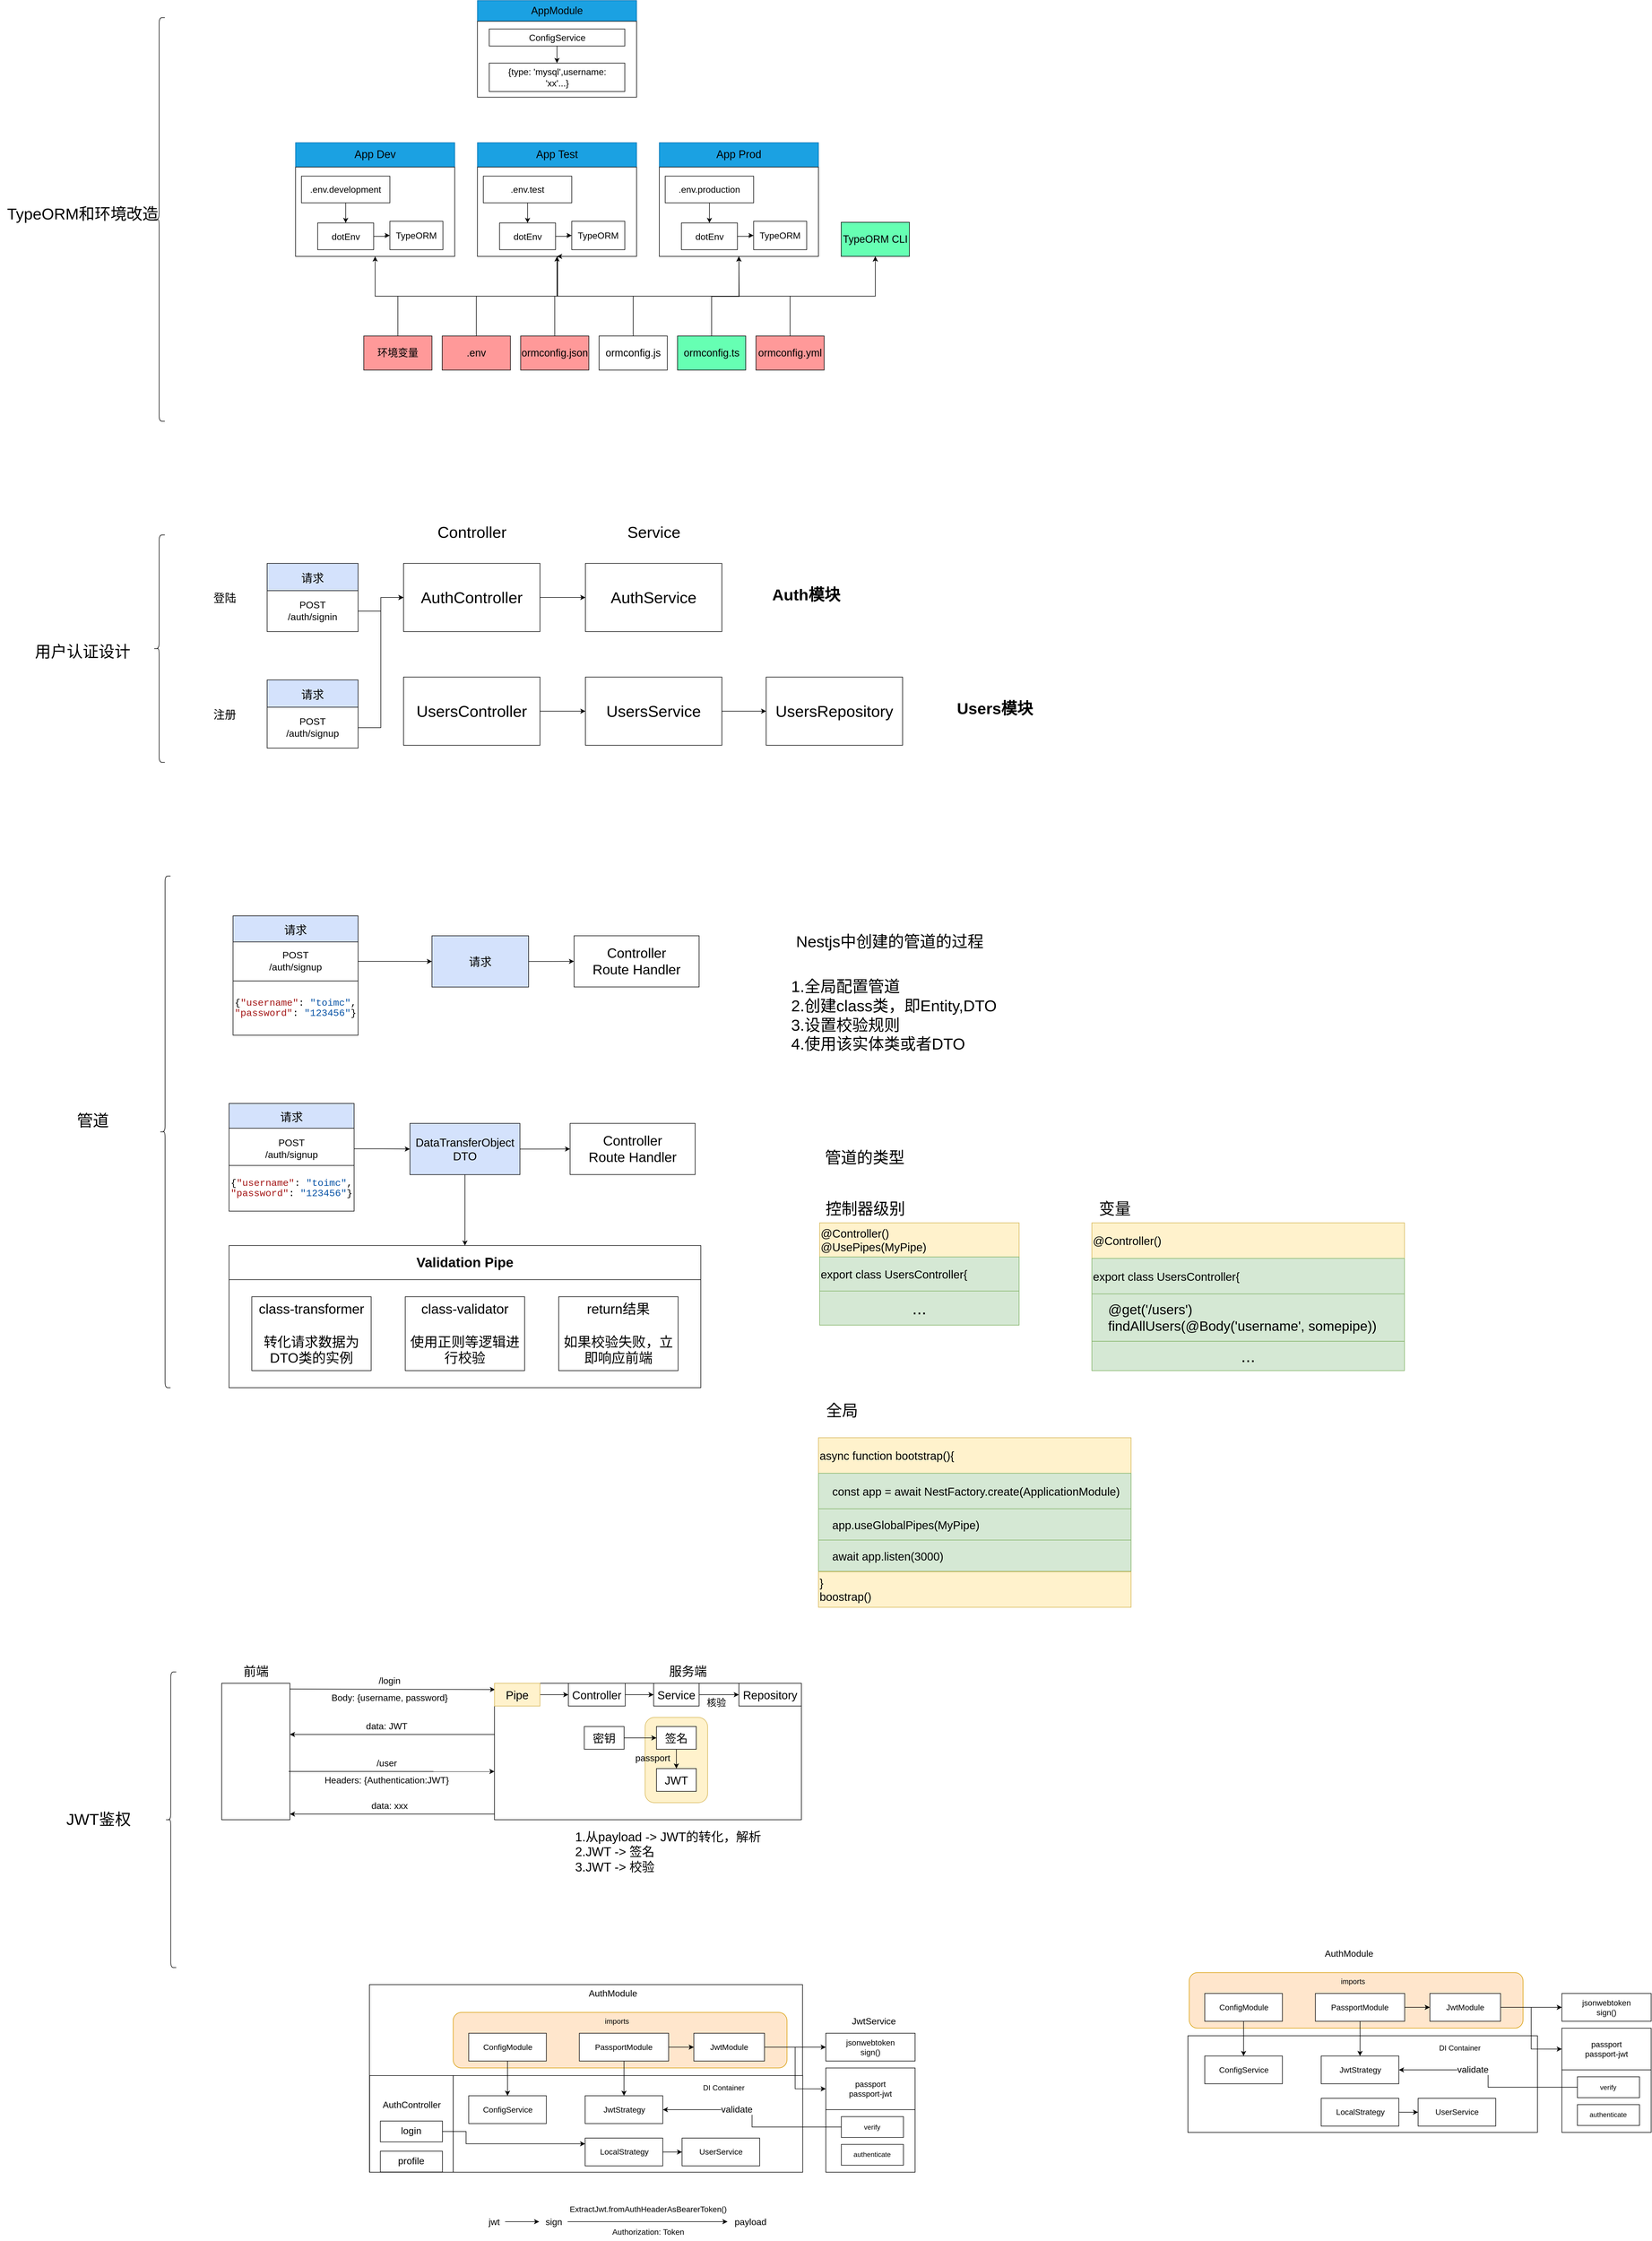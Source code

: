 <mxfile version="24.0.7" type="github">
  <diagram name="第 1 页" id="ZVVCxVtOo5jQRMP403fl">
    <mxGraphModel dx="3532" dy="997" grid="1" gridSize="10" guides="1" tooltips="1" connect="1" arrows="1" fold="1" page="1" pageScale="1" pageWidth="827" pageHeight="1169" math="0" shadow="0">
      <root>
        <mxCell id="0" />
        <mxCell id="1" parent="0" />
        <mxCell id="38hSdcbcG4RKGLtKZq2W-3" value="" style="group" parent="1" vertex="1" connectable="0">
          <mxGeometry x="-760" y="1280" width="160" height="120" as="geometry" />
        </mxCell>
        <mxCell id="38hSdcbcG4RKGLtKZq2W-1" value="&lt;font style=&quot;font-size: 20px;&quot;&gt;请求&lt;/font&gt;" style="rounded=0;whiteSpace=wrap;html=1;fillColor=#d4e2fc;" parent="38hSdcbcG4RKGLtKZq2W-3" vertex="1">
          <mxGeometry width="160" height="50" as="geometry" />
        </mxCell>
        <mxCell id="38hSdcbcG4RKGLtKZq2W-2" value="&lt;font style=&quot;font-size: 17px;&quot;&gt;POST&lt;/font&gt;&lt;div style=&quot;font-size: 17px;&quot;&gt;&lt;font style=&quot;font-size: 17px;&quot;&gt;/auth/signin&lt;/font&gt;&lt;/div&gt;" style="rounded=0;whiteSpace=wrap;html=1;" parent="38hSdcbcG4RKGLtKZq2W-3" vertex="1">
          <mxGeometry y="48" width="160" height="72" as="geometry" />
        </mxCell>
        <mxCell id="38hSdcbcG4RKGLtKZq2W-4" value="&lt;font style=&quot;font-size: 20px;&quot;&gt;登陆&lt;/font&gt;" style="text;html=1;align=center;verticalAlign=middle;resizable=0;points=[];autosize=1;strokeColor=none;fillColor=none;" parent="1" vertex="1">
          <mxGeometry x="-865" y="1320" width="60" height="40" as="geometry" />
        </mxCell>
        <mxCell id="38hSdcbcG4RKGLtKZq2W-5" value="" style="group" parent="1" vertex="1" connectable="0">
          <mxGeometry x="-760" y="1485" width="160" height="120" as="geometry" />
        </mxCell>
        <mxCell id="38hSdcbcG4RKGLtKZq2W-6" value="&lt;font style=&quot;font-size: 20px;&quot;&gt;请求&lt;/font&gt;" style="rounded=0;whiteSpace=wrap;html=1;fillColor=#d4e2fc;" parent="38hSdcbcG4RKGLtKZq2W-5" vertex="1">
          <mxGeometry width="160" height="50" as="geometry" />
        </mxCell>
        <mxCell id="38hSdcbcG4RKGLtKZq2W-7" value="&lt;font style=&quot;font-size: 17px;&quot;&gt;POST&lt;/font&gt;&lt;div style=&quot;font-size: 17px;&quot;&gt;&lt;font style=&quot;font-size: 17px;&quot;&gt;/auth/signup&lt;/font&gt;&lt;/div&gt;" style="rounded=0;whiteSpace=wrap;html=1;" parent="38hSdcbcG4RKGLtKZq2W-5" vertex="1">
          <mxGeometry y="48" width="160" height="72" as="geometry" />
        </mxCell>
        <mxCell id="38hSdcbcG4RKGLtKZq2W-8" value="&lt;span style=&quot;font-size: 20px;&quot;&gt;注册&lt;/span&gt;" style="text;html=1;align=center;verticalAlign=middle;resizable=0;points=[];autosize=1;strokeColor=none;fillColor=none;" parent="1" vertex="1">
          <mxGeometry x="-865" y="1525" width="60" height="40" as="geometry" />
        </mxCell>
        <mxCell id="38hSdcbcG4RKGLtKZq2W-16" value="" style="edgeStyle=orthogonalEdgeStyle;rounded=0;orthogonalLoop=1;jettySize=auto;html=1;" parent="1" source="38hSdcbcG4RKGLtKZq2W-9" target="38hSdcbcG4RKGLtKZq2W-12" edge="1">
          <mxGeometry relative="1" as="geometry" />
        </mxCell>
        <mxCell id="38hSdcbcG4RKGLtKZq2W-9" value="&lt;font style=&quot;font-size: 28px;&quot;&gt;AuthController&lt;/font&gt;" style="rounded=0;whiteSpace=wrap;html=1;" parent="1" vertex="1">
          <mxGeometry x="-520" y="1280" width="240" height="120" as="geometry" />
        </mxCell>
        <mxCell id="38hSdcbcG4RKGLtKZq2W-10" value="&lt;font style=&quot;font-size: 28px;&quot;&gt;Controller&lt;/font&gt;" style="text;html=1;align=center;verticalAlign=middle;resizable=0;points=[];autosize=1;strokeColor=none;fillColor=none;" parent="1" vertex="1">
          <mxGeometry x="-470" y="1200" width="140" height="50" as="geometry" />
        </mxCell>
        <mxCell id="38hSdcbcG4RKGLtKZq2W-18" value="" style="edgeStyle=orthogonalEdgeStyle;rounded=0;orthogonalLoop=1;jettySize=auto;html=1;" parent="1" source="38hSdcbcG4RKGLtKZq2W-11" target="38hSdcbcG4RKGLtKZq2W-17" edge="1">
          <mxGeometry relative="1" as="geometry" />
        </mxCell>
        <mxCell id="38hSdcbcG4RKGLtKZq2W-11" value="&lt;font style=&quot;font-size: 28px;&quot;&gt;UsersController&lt;/font&gt;" style="rounded=0;whiteSpace=wrap;html=1;" parent="1" vertex="1">
          <mxGeometry x="-520" y="1480" width="240" height="120" as="geometry" />
        </mxCell>
        <mxCell id="38hSdcbcG4RKGLtKZq2W-12" value="&lt;font style=&quot;font-size: 28px;&quot;&gt;AuthService&lt;/font&gt;" style="rounded=0;whiteSpace=wrap;html=1;" parent="1" vertex="1">
          <mxGeometry x="-200" y="1280" width="240" height="120" as="geometry" />
        </mxCell>
        <mxCell id="38hSdcbcG4RKGLtKZq2W-13" value="&lt;font style=&quot;font-size: 28px;&quot;&gt;Service&lt;/font&gt;" style="text;html=1;align=center;verticalAlign=middle;resizable=0;points=[];autosize=1;strokeColor=none;fillColor=none;" parent="1" vertex="1">
          <mxGeometry x="-140" y="1200" width="120" height="50" as="geometry" />
        </mxCell>
        <mxCell id="38hSdcbcG4RKGLtKZq2W-14" value="" style="edgeStyle=orthogonalEdgeStyle;rounded=0;orthogonalLoop=1;jettySize=auto;html=1;" parent="1" source="38hSdcbcG4RKGLtKZq2W-2" target="38hSdcbcG4RKGLtKZq2W-9" edge="1">
          <mxGeometry relative="1" as="geometry" />
        </mxCell>
        <mxCell id="38hSdcbcG4RKGLtKZq2W-15" style="edgeStyle=orthogonalEdgeStyle;rounded=0;orthogonalLoop=1;jettySize=auto;html=1;entryX=0;entryY=0.5;entryDx=0;entryDy=0;" parent="1" source="38hSdcbcG4RKGLtKZq2W-7" target="38hSdcbcG4RKGLtKZq2W-9" edge="1">
          <mxGeometry relative="1" as="geometry" />
        </mxCell>
        <mxCell id="38hSdcbcG4RKGLtKZq2W-20" value="" style="edgeStyle=orthogonalEdgeStyle;rounded=0;orthogonalLoop=1;jettySize=auto;html=1;" parent="1" source="38hSdcbcG4RKGLtKZq2W-17" target="38hSdcbcG4RKGLtKZq2W-19" edge="1">
          <mxGeometry relative="1" as="geometry" />
        </mxCell>
        <mxCell id="38hSdcbcG4RKGLtKZq2W-17" value="&lt;font style=&quot;font-size: 28px;&quot;&gt;UsersService&lt;/font&gt;" style="rounded=0;whiteSpace=wrap;html=1;" parent="1" vertex="1">
          <mxGeometry x="-200" y="1480" width="240" height="120" as="geometry" />
        </mxCell>
        <mxCell id="38hSdcbcG4RKGLtKZq2W-19" value="&lt;font style=&quot;font-size: 28px;&quot;&gt;UsersRepository&lt;/font&gt;" style="rounded=0;whiteSpace=wrap;html=1;" parent="1" vertex="1">
          <mxGeometry x="118" y="1480" width="240" height="120" as="geometry" />
        </mxCell>
        <mxCell id="38hSdcbcG4RKGLtKZq2W-21" value="&lt;font style=&quot;font-size: 28px;&quot;&gt;&lt;b&gt;Auth模块&lt;/b&gt;&lt;/font&gt;" style="text;html=1;align=center;verticalAlign=middle;resizable=0;points=[];autosize=1;strokeColor=none;fillColor=none;" parent="1" vertex="1">
          <mxGeometry x="118" y="1310" width="140" height="50" as="geometry" />
        </mxCell>
        <mxCell id="38hSdcbcG4RKGLtKZq2W-22" value="&lt;font style=&quot;font-size: 28px;&quot;&gt;&lt;b&gt;Users模块&lt;/b&gt;&lt;/font&gt;" style="text;html=1;align=center;verticalAlign=middle;resizable=0;points=[];autosize=1;strokeColor=none;fillColor=none;" parent="1" vertex="1">
          <mxGeometry x="440" y="1510" width="160" height="50" as="geometry" />
        </mxCell>
        <mxCell id="38hSdcbcG4RKGLtKZq2W-28" value="" style="group" parent="1" vertex="1" connectable="0">
          <mxGeometry x="-1160" y="1830" width="230" height="900" as="geometry" />
        </mxCell>
        <mxCell id="38hSdcbcG4RKGLtKZq2W-26" value="&lt;span style=&quot;font-size: 28px;&quot;&gt;管道&lt;/span&gt;" style="text;html=1;align=center;verticalAlign=middle;resizable=0;points=[];autosize=1;strokeColor=none;fillColor=none;" parent="38hSdcbcG4RKGLtKZq2W-28" vertex="1">
          <mxGeometry x="52.708" y="405" width="80" height="50" as="geometry" />
        </mxCell>
        <mxCell id="38hSdcbcG4RKGLtKZq2W-27" value="" style="shape=curlyBracket;whiteSpace=wrap;html=1;rounded=1;labelPosition=left;verticalLabelPosition=middle;align=right;verticalAlign=middle;" parent="38hSdcbcG4RKGLtKZq2W-28" vertex="1">
          <mxGeometry x="210.833" width="19.167" height="900" as="geometry" />
        </mxCell>
        <mxCell id="38hSdcbcG4RKGLtKZq2W-29" value="" style="group" parent="1" vertex="1" connectable="0">
          <mxGeometry x="-1180" y="1230" width="240" height="400" as="geometry" />
        </mxCell>
        <mxCell id="38hSdcbcG4RKGLtKZq2W-30" value="&lt;font style=&quot;font-size: 28px;&quot;&gt;用户认证设计&lt;/font&gt;" style="text;html=1;align=center;verticalAlign=middle;resizable=0;points=[];autosize=1;strokeColor=none;fillColor=none;" parent="38hSdcbcG4RKGLtKZq2W-29" vertex="1">
          <mxGeometry y="180" width="190" height="50" as="geometry" />
        </mxCell>
        <mxCell id="38hSdcbcG4RKGLtKZq2W-31" value="" style="shape=curlyBracket;whiteSpace=wrap;html=1;rounded=1;labelPosition=left;verticalLabelPosition=middle;align=right;verticalAlign=middle;" parent="38hSdcbcG4RKGLtKZq2W-29" vertex="1">
          <mxGeometry x="220" width="20" height="400" as="geometry" />
        </mxCell>
        <mxCell id="38hSdcbcG4RKGLtKZq2W-36" value="" style="group" parent="1" vertex="1" connectable="0">
          <mxGeometry x="-820" y="1900" width="220" height="210" as="geometry" />
        </mxCell>
        <mxCell id="38hSdcbcG4RKGLtKZq2W-24" value="&lt;font style=&quot;font-size: 20px;&quot;&gt;请求&lt;/font&gt;" style="rounded=0;whiteSpace=wrap;html=1;fillColor=#d4e2fc;" parent="38hSdcbcG4RKGLtKZq2W-36" vertex="1">
          <mxGeometry width="220" height="47.727" as="geometry" />
        </mxCell>
        <mxCell id="38hSdcbcG4RKGLtKZq2W-25" value="&lt;font style=&quot;font-size: 17px;&quot;&gt;POST&lt;/font&gt;&lt;div style=&quot;font-size: 17px;&quot;&gt;&lt;font style=&quot;font-size: 17px;&quot;&gt;/auth/signup&lt;/font&gt;&lt;/div&gt;" style="rounded=0;whiteSpace=wrap;html=1;" parent="38hSdcbcG4RKGLtKZq2W-36" vertex="1">
          <mxGeometry y="45.818" width="220" height="68.727" as="geometry" />
        </mxCell>
        <mxCell id="38hSdcbcG4RKGLtKZq2W-35" value="&lt;div style=&quot;background-color: rgb(255, 255, 254); font-family: Menlo, Monaco, &amp;quot;Courier New&amp;quot;, monospace; line-height: 18px; white-space: pre; font-size: 17px;&quot;&gt;&lt;div&gt;{&lt;span style=&quot;color: rgb(163, 21, 21);&quot;&gt;&quot;username&quot;&lt;/span&gt;: &lt;span style=&quot;color: rgb(4, 81, 165);&quot;&gt;&quot;toimc&quot;&lt;/span&gt;,&lt;/div&gt;&lt;div&gt;&lt;span style=&quot;color: #a31515;&quot;&gt;&quot;password&quot;&lt;/span&gt;: &lt;span style=&quot;color: #0451a5;&quot;&gt;&quot;123456&quot;&lt;/span&gt;}&lt;/div&gt;&lt;/div&gt;" style="rounded=0;whiteSpace=wrap;html=1;" parent="38hSdcbcG4RKGLtKZq2W-36" vertex="1">
          <mxGeometry y="114.545" width="220" height="95.455" as="geometry" />
        </mxCell>
        <mxCell id="38hSdcbcG4RKGLtKZq2W-43" value="" style="edgeStyle=orthogonalEdgeStyle;rounded=0;orthogonalLoop=1;jettySize=auto;html=1;entryX=0;entryY=0.5;entryDx=0;entryDy=0;" parent="1" source="38hSdcbcG4RKGLtKZq2W-38" target="38hSdcbcG4RKGLtKZq2W-44" edge="1">
          <mxGeometry relative="1" as="geometry">
            <mxPoint x="-200" y="1980.3" as="targetPoint" />
          </mxGeometry>
        </mxCell>
        <mxCell id="38hSdcbcG4RKGLtKZq2W-38" value="&lt;font style=&quot;font-size: 20px;&quot;&gt;请求&lt;/font&gt;" style="rounded=0;whiteSpace=wrap;html=1;fillColor=#d4e2fc;" parent="1" vertex="1">
          <mxGeometry x="-470" y="1935.09" width="170" height="90.18" as="geometry" />
        </mxCell>
        <mxCell id="38hSdcbcG4RKGLtKZq2W-41" style="edgeStyle=orthogonalEdgeStyle;rounded=0;orthogonalLoop=1;jettySize=auto;html=1;" parent="1" source="38hSdcbcG4RKGLtKZq2W-25" target="38hSdcbcG4RKGLtKZq2W-38" edge="1">
          <mxGeometry relative="1" as="geometry" />
        </mxCell>
        <mxCell id="38hSdcbcG4RKGLtKZq2W-44" value="&lt;span style=&quot;font-size: 24px;&quot;&gt;Controller&lt;/span&gt;&lt;div style=&quot;font-size: 24px;&quot;&gt;&lt;span style=&quot;font-size: 24px;&quot;&gt;Route Handler&lt;/span&gt;&lt;/div&gt;" style="rounded=0;whiteSpace=wrap;html=1;fontSize=24;" parent="1" vertex="1">
          <mxGeometry x="-220" y="1935.09" width="220" height="90" as="geometry" />
        </mxCell>
        <mxCell id="38hSdcbcG4RKGLtKZq2W-45" value="" style="group" parent="1" vertex="1" connectable="0">
          <mxGeometry x="-827" y="2230" width="220" height="200" as="geometry" />
        </mxCell>
        <mxCell id="38hSdcbcG4RKGLtKZq2W-46" value="&lt;font style=&quot;font-size: 20px;&quot;&gt;请求&lt;/font&gt;" style="rounded=0;whiteSpace=wrap;html=1;fillColor=#d4e2fc;" parent="38hSdcbcG4RKGLtKZq2W-45" vertex="1">
          <mxGeometry width="220" height="45.455" as="geometry" />
        </mxCell>
        <mxCell id="38hSdcbcG4RKGLtKZq2W-47" value="&lt;font style=&quot;font-size: 17px;&quot;&gt;POST&lt;/font&gt;&lt;div style=&quot;font-size: 17px;&quot;&gt;&lt;font style=&quot;font-size: 17px;&quot;&gt;/auth/signup&lt;/font&gt;&lt;/div&gt;" style="rounded=0;whiteSpace=wrap;html=1;" parent="38hSdcbcG4RKGLtKZq2W-45" vertex="1">
          <mxGeometry y="43.632" width="220" height="72.158" as="geometry" />
        </mxCell>
        <mxCell id="38hSdcbcG4RKGLtKZq2W-48" value="&lt;div style=&quot;background-color: rgb(255, 255, 254); font-family: Menlo, Monaco, &amp;quot;Courier New&amp;quot;, monospace; line-height: 18px; white-space: pre; font-size: 17px;&quot;&gt;&lt;div&gt;{&lt;span style=&quot;color: rgb(163, 21, 21);&quot;&gt;&quot;username&quot;&lt;/span&gt;: &lt;span style=&quot;color: rgb(4, 81, 165);&quot;&gt;&quot;toimc&quot;&lt;/span&gt;,&lt;/div&gt;&lt;div&gt;&lt;span style=&quot;color: #a31515;&quot;&gt;&quot;password&quot;&lt;/span&gt;: &lt;span style=&quot;color: #0451a5;&quot;&gt;&quot;123456&quot;&lt;/span&gt;}&lt;/div&gt;&lt;/div&gt;" style="rounded=0;whiteSpace=wrap;html=1;" parent="38hSdcbcG4RKGLtKZq2W-45" vertex="1">
          <mxGeometry y="109.095" width="220" height="80.379" as="geometry" />
        </mxCell>
        <mxCell id="38hSdcbcG4RKGLtKZq2W-49" value="" style="edgeStyle=orthogonalEdgeStyle;rounded=0;orthogonalLoop=1;jettySize=auto;html=1;entryX=0;entryY=0.5;entryDx=0;entryDy=0;" parent="1" source="38hSdcbcG4RKGLtKZq2W-50" target="38hSdcbcG4RKGLtKZq2W-52" edge="1">
          <mxGeometry relative="1" as="geometry">
            <mxPoint x="-207" y="2310.3" as="targetPoint" />
          </mxGeometry>
        </mxCell>
        <mxCell id="38hSdcbcG4RKGLtKZq2W-60" style="edgeStyle=orthogonalEdgeStyle;rounded=0;orthogonalLoop=1;jettySize=auto;html=1;" parent="1" source="38hSdcbcG4RKGLtKZq2W-50" target="38hSdcbcG4RKGLtKZq2W-53" edge="1">
          <mxGeometry relative="1" as="geometry" />
        </mxCell>
        <mxCell id="38hSdcbcG4RKGLtKZq2W-50" value="&lt;font style=&quot;font-size: 20px;&quot;&gt;DataTransferObject&lt;/font&gt;&lt;div&gt;&lt;font style=&quot;font-size: 20px;&quot;&gt;DTO&lt;/font&gt;&lt;/div&gt;" style="rounded=0;whiteSpace=wrap;html=1;fillColor=#d4e2fc;" parent="1" vertex="1">
          <mxGeometry x="-508.75" y="2265.09" width="193.5" height="90.18" as="geometry" />
        </mxCell>
        <mxCell id="38hSdcbcG4RKGLtKZq2W-51" style="edgeStyle=orthogonalEdgeStyle;rounded=0;orthogonalLoop=1;jettySize=auto;html=1;" parent="1" source="38hSdcbcG4RKGLtKZq2W-47" target="38hSdcbcG4RKGLtKZq2W-50" edge="1">
          <mxGeometry relative="1" as="geometry" />
        </mxCell>
        <mxCell id="38hSdcbcG4RKGLtKZq2W-52" value="&lt;span style=&quot;font-size: 24px;&quot;&gt;Controller&lt;/span&gt;&lt;div style=&quot;font-size: 24px;&quot;&gt;&lt;span style=&quot;font-size: 24px;&quot;&gt;Route Handler&lt;/span&gt;&lt;/div&gt;" style="rounded=0;whiteSpace=wrap;html=1;fontSize=24;" parent="1" vertex="1">
          <mxGeometry x="-227" y="2265.09" width="220" height="90" as="geometry" />
        </mxCell>
        <mxCell id="38hSdcbcG4RKGLtKZq2W-63" value="" style="group" parent="1" vertex="1" connectable="0">
          <mxGeometry x="-827" y="2480" width="830" height="250" as="geometry" />
        </mxCell>
        <mxCell id="38hSdcbcG4RKGLtKZq2W-53" value="&lt;font style=&quot;font-size: 24px;&quot;&gt;&lt;b&gt;Validation Pipe&lt;/b&gt;&lt;/font&gt;" style="rounded=0;whiteSpace=wrap;html=1;" parent="38hSdcbcG4RKGLtKZq2W-63" vertex="1">
          <mxGeometry width="830" height="60" as="geometry" />
        </mxCell>
        <mxCell id="38hSdcbcG4RKGLtKZq2W-54" value="" style="rounded=0;whiteSpace=wrap;html=1;" parent="38hSdcbcG4RKGLtKZq2W-63" vertex="1">
          <mxGeometry y="60" width="830" height="190" as="geometry" />
        </mxCell>
        <mxCell id="38hSdcbcG4RKGLtKZq2W-55" value="&lt;font style=&quot;font-size: 24px;&quot;&gt;class-transformer&lt;/font&gt;&lt;div style=&quot;font-size: 24px;&quot;&gt;&lt;font style=&quot;font-size: 24px;&quot;&gt;&lt;br&gt;&lt;/font&gt;&lt;/div&gt;&lt;div style=&quot;font-size: 24px;&quot;&gt;&lt;font style=&quot;font-size: 24px;&quot;&gt;转化请求数据为DTO类的实例&lt;/font&gt;&lt;/div&gt;" style="rounded=0;whiteSpace=wrap;html=1;" parent="38hSdcbcG4RKGLtKZq2W-63" vertex="1">
          <mxGeometry x="40" y="90" width="210" height="130" as="geometry" />
        </mxCell>
        <mxCell id="38hSdcbcG4RKGLtKZq2W-61" value="&lt;font style=&quot;font-size: 24px;&quot;&gt;class-validator&lt;/font&gt;&lt;div style=&quot;font-size: 24px;&quot;&gt;&lt;font style=&quot;font-size: 24px;&quot;&gt;&lt;br&gt;&lt;/font&gt;&lt;/div&gt;&lt;div style=&quot;font-size: 24px;&quot;&gt;&lt;font style=&quot;font-size: 24px;&quot;&gt;使用正则等逻辑进行校验&lt;/font&gt;&lt;/div&gt;" style="rounded=0;whiteSpace=wrap;html=1;" parent="38hSdcbcG4RKGLtKZq2W-63" vertex="1">
          <mxGeometry x="310" y="90" width="210" height="130" as="geometry" />
        </mxCell>
        <mxCell id="38hSdcbcG4RKGLtKZq2W-62" value="&lt;span style=&quot;font-size: 24px;&quot;&gt;return结果&lt;/span&gt;&lt;br&gt;&lt;div style=&quot;font-size: 24px;&quot;&gt;&lt;font style=&quot;font-size: 24px;&quot;&gt;&lt;br&gt;&lt;/font&gt;&lt;/div&gt;&lt;div style=&quot;font-size: 24px;&quot;&gt;&lt;font style=&quot;font-size: 24px;&quot;&gt;如果校验失败，立即响应前端&lt;/font&gt;&lt;/div&gt;" style="rounded=0;whiteSpace=wrap;html=1;" parent="38hSdcbcG4RKGLtKZq2W-63" vertex="1">
          <mxGeometry x="580" y="90" width="210" height="130" as="geometry" />
        </mxCell>
        <mxCell id="38hSdcbcG4RKGLtKZq2W-64" value="&lt;font style=&quot;font-size: 28px;&quot;&gt;管道的类型&lt;/font&gt;" style="text;html=1;align=center;verticalAlign=middle;resizable=0;points=[];autosize=1;strokeColor=none;fillColor=none;" parent="1" vertex="1">
          <mxGeometry x="211" y="2300" width="160" height="50" as="geometry" />
        </mxCell>
        <mxCell id="38hSdcbcG4RKGLtKZq2W-65" value="&lt;font style=&quot;font-size: 28px;&quot;&gt;控制器级别&lt;/font&gt;" style="text;html=1;align=center;verticalAlign=middle;resizable=0;points=[];autosize=1;strokeColor=none;fillColor=none;" parent="1" vertex="1">
          <mxGeometry x="212" y="2390" width="160" height="50" as="geometry" />
        </mxCell>
        <mxCell id="38hSdcbcG4RKGLtKZq2W-66" value="&lt;font style=&quot;font-size: 28px;&quot;&gt;变量&lt;/font&gt;" style="text;html=1;align=center;verticalAlign=middle;resizable=0;points=[];autosize=1;strokeColor=none;fillColor=none;" parent="1" vertex="1">
          <mxGeometry x="691" y="2390" width="80" height="50" as="geometry" />
        </mxCell>
        <mxCell id="38hSdcbcG4RKGLtKZq2W-67" value="&lt;span style=&quot;font-size: 28px;&quot;&gt;全局&lt;/span&gt;" style="text;html=1;align=center;verticalAlign=middle;resizable=0;points=[];autosize=1;strokeColor=none;fillColor=none;" parent="1" vertex="1">
          <mxGeometry x="211" y="2745.09" width="80" height="50" as="geometry" />
        </mxCell>
        <mxCell id="38hSdcbcG4RKGLtKZq2W-76" value="" style="group;fillColor=#d5e8d4;strokeColor=#82b366;" parent="1" vertex="1" connectable="0">
          <mxGeometry x="212" y="2440" width="351" height="180" as="geometry" />
        </mxCell>
        <mxCell id="38hSdcbcG4RKGLtKZq2W-68" value="&lt;font style=&quot;font-size: 20px;&quot;&gt;@Controller()&lt;/font&gt;&lt;div style=&quot;font-size: 20px;&quot;&gt;&lt;font style=&quot;font-size: 20px;&quot;&gt;@UsePipes(MyPipe)&lt;/font&gt;&lt;/div&gt;" style="rounded=0;whiteSpace=wrap;html=1;align=left;fillColor=#fff2cc;strokeColor=#d6b656;" parent="38hSdcbcG4RKGLtKZq2W-76" vertex="1">
          <mxGeometry width="351" height="60" as="geometry" />
        </mxCell>
        <mxCell id="38hSdcbcG4RKGLtKZq2W-73" value="&lt;span style=&quot;font-size: 20px;&quot;&gt;export class UsersController{&lt;/span&gt;" style="rounded=0;whiteSpace=wrap;html=1;align=left;fillColor=#d5e8d4;strokeColor=#82b366;" parent="38hSdcbcG4RKGLtKZq2W-76" vertex="1">
          <mxGeometry y="60" width="351" height="60" as="geometry" />
        </mxCell>
        <mxCell id="38hSdcbcG4RKGLtKZq2W-75" value="&lt;font style=&quot;font-size: 30px;&quot;&gt;...&lt;/font&gt;" style="rounded=0;whiteSpace=wrap;html=1;align=center;fillColor=#d5e8d4;strokeColor=#82b366;" parent="38hSdcbcG4RKGLtKZq2W-76" vertex="1">
          <mxGeometry y="120" width="351" height="60" as="geometry" />
        </mxCell>
        <mxCell id="38hSdcbcG4RKGLtKZq2W-82" value="" style="group" parent="1" vertex="1" connectable="0">
          <mxGeometry x="691" y="2440" width="550" height="260" as="geometry" />
        </mxCell>
        <mxCell id="38hSdcbcG4RKGLtKZq2W-77" value="" style="group;fillColor=#d5e8d4;strokeColor=#82b366;container=0;" parent="38hSdcbcG4RKGLtKZq2W-82" vertex="1" connectable="0">
          <mxGeometry width="550" height="187.5" as="geometry" />
        </mxCell>
        <mxCell id="38hSdcbcG4RKGLtKZq2W-81" value="&lt;font style=&quot;font-size: 30px;&quot;&gt;...&lt;/font&gt;" style="rounded=0;whiteSpace=wrap;html=1;align=center;fillColor=#d5e8d4;strokeColor=#82b366;container=0;" parent="38hSdcbcG4RKGLtKZq2W-82" vertex="1">
          <mxGeometry y="208.33" width="550" height="51.67" as="geometry" />
        </mxCell>
        <mxCell id="38hSdcbcG4RKGLtKZq2W-78" value="&lt;font style=&quot;font-size: 20px;&quot;&gt;@Controller()&lt;/font&gt;" style="rounded=0;whiteSpace=wrap;html=1;align=left;fillColor=#fff2cc;strokeColor=#d6b656;container=0;" parent="38hSdcbcG4RKGLtKZq2W-82" vertex="1">
          <mxGeometry width="550" height="62.5" as="geometry" />
        </mxCell>
        <mxCell id="38hSdcbcG4RKGLtKZq2W-79" value="&lt;span style=&quot;font-size: 20px;&quot;&gt;export class UsersController{&lt;/span&gt;" style="rounded=0;whiteSpace=wrap;html=1;align=left;fillColor=#d5e8d4;strokeColor=#82b366;container=0;" parent="38hSdcbcG4RKGLtKZq2W-82" vertex="1">
          <mxGeometry y="62.5" width="550" height="62.5" as="geometry" />
        </mxCell>
        <mxCell id="38hSdcbcG4RKGLtKZq2W-80" value="&lt;font style=&quot;font-size: 24px;&quot;&gt;&amp;nbsp; &amp;nbsp; @get(&#39;/users&#39;)&lt;br&gt;&amp;nbsp; &amp;nbsp; findAllUsers(@Body(&#39;username&#39;, somepipe))&lt;/font&gt;" style="rounded=0;whiteSpace=wrap;html=1;align=left;fillColor=#d5e8d4;strokeColor=#82b366;container=0;" parent="38hSdcbcG4RKGLtKZq2W-82" vertex="1">
          <mxGeometry y="125.0" width="550" height="83.333" as="geometry" />
        </mxCell>
        <mxCell id="38hSdcbcG4RKGLtKZq2W-91" value="" style="group" parent="1" vertex="1" connectable="0">
          <mxGeometry x="210" y="2818" width="550" height="298.25" as="geometry" />
        </mxCell>
        <mxCell id="38hSdcbcG4RKGLtKZq2W-86" value="&lt;font style=&quot;font-size: 20px;&quot;&gt;async function bootstrap(){&lt;/font&gt;" style="rounded=0;whiteSpace=wrap;html=1;align=left;fillColor=#fff2cc;strokeColor=#d6b656;container=0;" parent="38hSdcbcG4RKGLtKZq2W-91" vertex="1">
          <mxGeometry width="550" height="62.5" as="geometry" />
        </mxCell>
        <mxCell id="38hSdcbcG4RKGLtKZq2W-87" value="&lt;span style=&quot;font-size: 20px;&quot;&gt;&amp;nbsp; &amp;nbsp; const app = await NestFactory.create(ApplicationModule)&lt;/span&gt;" style="rounded=0;whiteSpace=wrap;html=1;align=left;fillColor=#d5e8d4;strokeColor=#82b366;container=0;" parent="38hSdcbcG4RKGLtKZq2W-91" vertex="1">
          <mxGeometry y="62.5" width="550" height="62.5" as="geometry" />
        </mxCell>
        <mxCell id="38hSdcbcG4RKGLtKZq2W-88" value="&lt;font style=&quot;font-size: 20px;&quot;&gt;&amp;nbsp; &amp;nbsp; app.useGlobalPipes(MyPipe)&lt;/font&gt;" style="rounded=0;whiteSpace=wrap;html=1;align=left;fillColor=#d5e8d4;strokeColor=#82b366;container=0;" parent="38hSdcbcG4RKGLtKZq2W-91" vertex="1">
          <mxGeometry y="125" width="550" height="55" as="geometry" />
        </mxCell>
        <mxCell id="38hSdcbcG4RKGLtKZq2W-89" value="&lt;font style=&quot;font-size: 20px;&quot;&gt;&amp;nbsp; &amp;nbsp; await app.listen(3000)&lt;/font&gt;" style="rounded=0;whiteSpace=wrap;html=1;align=left;fillColor=#d5e8d4;strokeColor=#82b366;container=0;" parent="38hSdcbcG4RKGLtKZq2W-91" vertex="1">
          <mxGeometry y="180" width="550" height="55" as="geometry" />
        </mxCell>
        <mxCell id="38hSdcbcG4RKGLtKZq2W-90" value="&lt;span style=&quot;font-size: 20px;&quot;&gt;}&lt;/span&gt;&lt;div&gt;&lt;span style=&quot;font-size: 20px;&quot;&gt;boostrap()&lt;/span&gt;&lt;/div&gt;" style="rounded=0;whiteSpace=wrap;html=1;align=left;fillColor=#fff2cc;strokeColor=#d6b656;container=0;" parent="38hSdcbcG4RKGLtKZq2W-91" vertex="1">
          <mxGeometry y="235.75" width="550" height="62.5" as="geometry" />
        </mxCell>
        <mxCell id="38hSdcbcG4RKGLtKZq2W-92" value="&lt;font style=&quot;font-size: 28px;&quot;&gt;Nestjs中创建的管道的过程&lt;/font&gt;" style="text;html=1;align=center;verticalAlign=middle;resizable=0;points=[];autosize=1;strokeColor=none;fillColor=none;" parent="1" vertex="1">
          <mxGeometry x="160" y="1920" width="350" height="50" as="geometry" />
        </mxCell>
        <mxCell id="38hSdcbcG4RKGLtKZq2W-93" value="&lt;div&gt;&lt;span style=&quot;font-size: 28px;&quot;&gt;1.全局配置管道&lt;/span&gt;&lt;/div&gt;&lt;div&gt;&lt;span style=&quot;font-size: 28px;&quot;&gt;2.创建class类，即Entity,DTO&lt;/span&gt;&lt;/div&gt;&lt;div&gt;&lt;span style=&quot;font-size: 28px;&quot;&gt;3.设置校验规则&lt;/span&gt;&lt;/div&gt;&lt;div&gt;&lt;span style=&quot;font-size: 28px;&quot;&gt;4.使用该实体类或者DTO&lt;/span&gt;&lt;/div&gt;" style="text;html=1;align=left;verticalAlign=middle;resizable=0;points=[];autosize=1;strokeColor=none;fillColor=none;" parent="1" vertex="1">
          <mxGeometry x="160" y="2000" width="390" height="150" as="geometry" />
        </mxCell>
        <mxCell id="6yNHzfI0Q7AhXJbP0krj-6" value="" style="group" parent="1" vertex="1" connectable="0">
          <mxGeometry x="-1150" y="3230" width="230" height="520" as="geometry" />
        </mxCell>
        <mxCell id="6yNHzfI0Q7AhXJbP0krj-7" value="&lt;span style=&quot;font-size: 28px;&quot;&gt;JWT鉴权&lt;/span&gt;" style="text;html=1;align=center;verticalAlign=middle;resizable=0;points=[];autosize=1;strokeColor=none;fillColor=none;" parent="6yNHzfI0Q7AhXJbP0krj-6" vertex="1">
          <mxGeometry x="22.708" y="234.0" width="140" height="50" as="geometry" />
        </mxCell>
        <mxCell id="6yNHzfI0Q7AhXJbP0krj-8" value="" style="shape=curlyBracket;whiteSpace=wrap;html=1;rounded=1;labelPosition=left;verticalLabelPosition=middle;align=right;verticalAlign=middle;" parent="6yNHzfI0Q7AhXJbP0krj-6" vertex="1">
          <mxGeometry x="210.833" width="19.167" height="520" as="geometry" />
        </mxCell>
        <mxCell id="6yNHzfI0Q7AhXJbP0krj-46" value="" style="group" parent="1" vertex="1" connectable="0">
          <mxGeometry x="-840" y="3210" width="1020" height="382" as="geometry" />
        </mxCell>
        <mxCell id="6yNHzfI0Q7AhXJbP0krj-10" value="" style="rounded=0;whiteSpace=wrap;html=1;" parent="6yNHzfI0Q7AhXJbP0krj-46" vertex="1">
          <mxGeometry y="40" width="120" height="240" as="geometry" />
        </mxCell>
        <mxCell id="6yNHzfI0Q7AhXJbP0krj-11" value="前端" style="text;html=1;align=center;verticalAlign=middle;resizable=0;points=[];autosize=1;strokeColor=none;fillColor=none;fontSize=22;fontStyle=0" parent="6yNHzfI0Q7AhXJbP0krj-46" vertex="1">
          <mxGeometry x="25" width="70" height="40" as="geometry" />
        </mxCell>
        <mxCell id="6yNHzfI0Q7AhXJbP0krj-19" style="edgeStyle=orthogonalEdgeStyle;rounded=0;orthogonalLoop=1;jettySize=auto;html=1;exitX=0;exitY=0.75;exitDx=0;exitDy=0;entryX=1;entryY=0.75;entryDx=0;entryDy=0;" parent="6yNHzfI0Q7AhXJbP0krj-46" edge="1">
          <mxGeometry relative="1" as="geometry">
            <mxPoint x="480" y="130" as="sourcePoint" />
            <mxPoint x="120" y="130" as="targetPoint" />
          </mxGeometry>
        </mxCell>
        <mxCell id="6yNHzfI0Q7AhXJbP0krj-12" value="" style="rounded=0;whiteSpace=wrap;html=1;movable=1;resizable=1;rotatable=1;deletable=1;editable=1;locked=0;connectable=1;" parent="6yNHzfI0Q7AhXJbP0krj-46" vertex="1">
          <mxGeometry x="480" y="40" width="540" height="240" as="geometry" />
        </mxCell>
        <mxCell id="6yNHzfI0Q7AhXJbP0krj-15" value="" style="edgeStyle=none;orthogonalLoop=1;jettySize=auto;html=1;rounded=0;entryX=0.003;entryY=0.667;entryDx=0;entryDy=0;entryPerimeter=0;" parent="6yNHzfI0Q7AhXJbP0krj-46" edge="1">
          <mxGeometry width="100" relative="1" as="geometry">
            <mxPoint x="117.96" y="195" as="sourcePoint" />
            <mxPoint x="480.0" y="195.12" as="targetPoint" />
            <Array as="points" />
          </mxGeometry>
        </mxCell>
        <mxCell id="6yNHzfI0Q7AhXJbP0krj-16" value="" style="edgeStyle=none;orthogonalLoop=1;jettySize=auto;html=1;rounded=0;exitX=0.992;exitY=0.103;exitDx=0;exitDy=0;exitPerimeter=0;entryX=0;entryY=0.106;entryDx=0;entryDy=0;entryPerimeter=0;" parent="6yNHzfI0Q7AhXJbP0krj-46" edge="1">
          <mxGeometry width="100" relative="1" as="geometry">
            <mxPoint x="120.0" y="50" as="sourcePoint" />
            <mxPoint x="480.96" y="50.96" as="targetPoint" />
            <Array as="points" />
          </mxGeometry>
        </mxCell>
        <mxCell id="6yNHzfI0Q7AhXJbP0krj-20" style="edgeStyle=orthogonalEdgeStyle;rounded=0;orthogonalLoop=1;jettySize=auto;html=1;exitX=0;exitY=0.75;exitDx=0;exitDy=0;entryX=1;entryY=0.75;entryDx=0;entryDy=0;" parent="6yNHzfI0Q7AhXJbP0krj-46" edge="1">
          <mxGeometry relative="1" as="geometry">
            <mxPoint x="480" y="270" as="sourcePoint" />
            <mxPoint x="120" y="270" as="targetPoint" />
          </mxGeometry>
        </mxCell>
        <mxCell id="6yNHzfI0Q7AhXJbP0krj-21" value="服务端" style="text;html=1;align=center;verticalAlign=middle;resizable=0;points=[];autosize=1;strokeColor=none;fillColor=none;fontSize=22;fontStyle=0" parent="6yNHzfI0Q7AhXJbP0krj-46" vertex="1">
          <mxGeometry x="775" width="90" height="40" as="geometry" />
        </mxCell>
        <mxCell id="6yNHzfI0Q7AhXJbP0krj-26" value="" style="edgeStyle=orthogonalEdgeStyle;rounded=0;orthogonalLoop=1;jettySize=auto;html=1;" parent="6yNHzfI0Q7AhXJbP0krj-46" source="6yNHzfI0Q7AhXJbP0krj-22" target="6yNHzfI0Q7AhXJbP0krj-23" edge="1">
          <mxGeometry relative="1" as="geometry" />
        </mxCell>
        <mxCell id="6yNHzfI0Q7AhXJbP0krj-22" value="Pipe" style="rounded=0;whiteSpace=wrap;html=1;fontSize=20;fillColor=#fff2cc;strokeColor=#d6b656;" parent="6yNHzfI0Q7AhXJbP0krj-46" vertex="1">
          <mxGeometry x="480" y="40" width="80" height="40" as="geometry" />
        </mxCell>
        <mxCell id="6yNHzfI0Q7AhXJbP0krj-27" value="" style="edgeStyle=orthogonalEdgeStyle;rounded=0;orthogonalLoop=1;jettySize=auto;html=1;" parent="6yNHzfI0Q7AhXJbP0krj-46" source="6yNHzfI0Q7AhXJbP0krj-23" target="6yNHzfI0Q7AhXJbP0krj-24" edge="1">
          <mxGeometry relative="1" as="geometry" />
        </mxCell>
        <mxCell id="6yNHzfI0Q7AhXJbP0krj-23" value="Controller" style="rounded=0;whiteSpace=wrap;html=1;fontSize=20;" parent="6yNHzfI0Q7AhXJbP0krj-46" vertex="1">
          <mxGeometry x="610" y="40" width="100" height="40" as="geometry" />
        </mxCell>
        <mxCell id="6yNHzfI0Q7AhXJbP0krj-28" value="" style="edgeStyle=orthogonalEdgeStyle;rounded=0;orthogonalLoop=1;jettySize=auto;html=1;" parent="6yNHzfI0Q7AhXJbP0krj-46" source="6yNHzfI0Q7AhXJbP0krj-24" target="6yNHzfI0Q7AhXJbP0krj-25" edge="1">
          <mxGeometry relative="1" as="geometry" />
        </mxCell>
        <mxCell id="6yNHzfI0Q7AhXJbP0krj-24" value="Service" style="rounded=0;whiteSpace=wrap;html=1;fontSize=20;" parent="6yNHzfI0Q7AhXJbP0krj-46" vertex="1">
          <mxGeometry x="760" y="40" width="80" height="40" as="geometry" />
        </mxCell>
        <mxCell id="6yNHzfI0Q7AhXJbP0krj-25" value="Repository" style="rounded=0;whiteSpace=wrap;html=1;fontSize=20;" parent="6yNHzfI0Q7AhXJbP0krj-46" vertex="1">
          <mxGeometry x="910" y="40" width="110" height="40" as="geometry" />
        </mxCell>
        <mxCell id="6yNHzfI0Q7AhXJbP0krj-29" value="核验" style="text;html=1;align=center;verticalAlign=middle;resizable=0;points=[];autosize=1;strokeColor=none;fillColor=none;fontSize=17;fontStyle=0" parent="6yNHzfI0Q7AhXJbP0krj-46" vertex="1">
          <mxGeometry x="840" y="60" width="60" height="30" as="geometry" />
        </mxCell>
        <mxCell id="6yNHzfI0Q7AhXJbP0krj-36" value="" style="rounded=1;whiteSpace=wrap;html=1;fillColor=#fff2cc;strokeColor=#d6b656;" parent="6yNHzfI0Q7AhXJbP0krj-46" vertex="1">
          <mxGeometry x="745" y="100" width="110" height="150" as="geometry" />
        </mxCell>
        <mxCell id="6yNHzfI0Q7AhXJbP0krj-34" value="" style="edgeStyle=orthogonalEdgeStyle;rounded=0;orthogonalLoop=1;jettySize=auto;html=1;" parent="6yNHzfI0Q7AhXJbP0krj-46" source="6yNHzfI0Q7AhXJbP0krj-30" target="6yNHzfI0Q7AhXJbP0krj-31" edge="1">
          <mxGeometry relative="1" as="geometry" />
        </mxCell>
        <mxCell id="6yNHzfI0Q7AhXJbP0krj-30" value="密钥" style="rounded=0;whiteSpace=wrap;html=1;fontSize=20;" parent="6yNHzfI0Q7AhXJbP0krj-46" vertex="1">
          <mxGeometry x="638" y="116" width="70" height="40" as="geometry" />
        </mxCell>
        <mxCell id="6yNHzfI0Q7AhXJbP0krj-33" value="" style="edgeStyle=orthogonalEdgeStyle;rounded=0;orthogonalLoop=1;jettySize=auto;html=1;" parent="6yNHzfI0Q7AhXJbP0krj-46" source="6yNHzfI0Q7AhXJbP0krj-31" target="6yNHzfI0Q7AhXJbP0krj-32" edge="1">
          <mxGeometry relative="1" as="geometry" />
        </mxCell>
        <mxCell id="6yNHzfI0Q7AhXJbP0krj-31" value="签名" style="rounded=0;whiteSpace=wrap;html=1;fontSize=20;" parent="6yNHzfI0Q7AhXJbP0krj-46" vertex="1">
          <mxGeometry x="765" y="116" width="70" height="40" as="geometry" />
        </mxCell>
        <mxCell id="6yNHzfI0Q7AhXJbP0krj-32" value="JWT" style="rounded=0;whiteSpace=wrap;html=1;fontSize=20;" parent="6yNHzfI0Q7AhXJbP0krj-46" vertex="1">
          <mxGeometry x="765" y="190" width="70" height="40" as="geometry" />
        </mxCell>
        <mxCell id="6yNHzfI0Q7AhXJbP0krj-35" value="passport" style="text;html=1;align=center;verticalAlign=middle;resizable=0;points=[];autosize=1;strokeColor=none;fillColor=none;fontSize=16;fontStyle=0" parent="6yNHzfI0Q7AhXJbP0krj-46" vertex="1">
          <mxGeometry x="718" y="156" width="80" height="30" as="geometry" />
        </mxCell>
        <mxCell id="6yNHzfI0Q7AhXJbP0krj-37" value="&lt;font style=&quot;font-size: 16px;&quot;&gt;/login&lt;/font&gt;" style="text;html=1;align=center;verticalAlign=middle;resizable=0;points=[];autosize=1;strokeColor=none;fillColor=none;fontSize=16;" parent="6yNHzfI0Q7AhXJbP0krj-46" vertex="1">
          <mxGeometry x="265" y="20" width="60" height="30" as="geometry" />
        </mxCell>
        <mxCell id="6yNHzfI0Q7AhXJbP0krj-38" value="&lt;font style=&quot;font-size: 16px;&quot;&gt;Body: {username, password}&lt;/font&gt;" style="text;html=1;align=center;verticalAlign=middle;resizable=0;points=[];autosize=1;strokeColor=none;fillColor=none;" parent="6yNHzfI0Q7AhXJbP0krj-46" vertex="1">
          <mxGeometry x="180" y="50" width="230" height="30" as="geometry" />
        </mxCell>
        <mxCell id="6yNHzfI0Q7AhXJbP0krj-39" value="&lt;font style=&quot;font-size: 16px;&quot;&gt;data: JWT&lt;/font&gt;" style="text;html=1;align=center;verticalAlign=middle;resizable=0;points=[];autosize=1;strokeColor=none;fillColor=none;fontSize=16;" parent="6yNHzfI0Q7AhXJbP0krj-46" vertex="1">
          <mxGeometry x="240" y="100" width="100" height="30" as="geometry" />
        </mxCell>
        <mxCell id="6yNHzfI0Q7AhXJbP0krj-40" value="&lt;font style=&quot;font-size: 16px;&quot;&gt;/user&lt;/font&gt;" style="text;html=1;align=center;verticalAlign=middle;resizable=0;points=[];autosize=1;strokeColor=none;fillColor=none;fontSize=16;" parent="6yNHzfI0Q7AhXJbP0krj-46" vertex="1">
          <mxGeometry x="260" y="165" width="60" height="30" as="geometry" />
        </mxCell>
        <mxCell id="6yNHzfI0Q7AhXJbP0krj-41" value="&lt;font style=&quot;font-size: 16px;&quot;&gt;Headers: {Authentication:JWT}&lt;/font&gt;" style="text;html=1;align=center;verticalAlign=middle;resizable=0;points=[];autosize=1;strokeColor=none;fillColor=none;" parent="6yNHzfI0Q7AhXJbP0krj-46" vertex="1">
          <mxGeometry x="170" y="195" width="240" height="30" as="geometry" />
        </mxCell>
        <mxCell id="6yNHzfI0Q7AhXJbP0krj-42" value="data: xxx" style="text;html=1;align=center;verticalAlign=middle;resizable=0;points=[];autosize=1;strokeColor=none;fillColor=none;fontSize=16;" parent="6yNHzfI0Q7AhXJbP0krj-46" vertex="1">
          <mxGeometry x="250" y="240" width="90" height="30" as="geometry" />
        </mxCell>
        <mxCell id="6yNHzfI0Q7AhXJbP0krj-43" value="&lt;div&gt;1.从payload -&amp;gt; JWT的转化，解析&lt;/div&gt;&lt;div&gt;2.JWT -&amp;gt; 签名&lt;/div&gt;&lt;div&gt;3.JWT -&amp;gt; 校验&lt;/div&gt;" style="text;html=1;align=left;verticalAlign=middle;resizable=0;points=[];autosize=1;strokeColor=none;fillColor=none;fontSize=22;fontStyle=0" parent="6yNHzfI0Q7AhXJbP0krj-46" vertex="1">
          <mxGeometry x="620" y="292" width="350" height="90" as="geometry" />
        </mxCell>
        <mxCell id="sOI9cN6dseTVuXvCAHGL-1" value="" style="group" vertex="1" connectable="0" parent="1">
          <mxGeometry x="-710" y="290" width="1080" height="650" as="geometry" />
        </mxCell>
        <mxCell id="D-83X_V-BnBp6cREbU82-21" value="" style="group" parent="sOI9cN6dseTVuXvCAHGL-1" vertex="1" connectable="0">
          <mxGeometry x="320" width="280" height="170" as="geometry" />
        </mxCell>
        <mxCell id="D-83X_V-BnBp6cREbU82-19" value="AppModule" style="rounded=0;whiteSpace=wrap;html=1;fillColor=#1ba1e2;strokeColor=#006EAF;fontColor=#000000;fontStyle=0;fontSize=18;" parent="D-83X_V-BnBp6cREbU82-21" vertex="1">
          <mxGeometry width="280" height="36.429" as="geometry" />
        </mxCell>
        <mxCell id="D-83X_V-BnBp6cREbU82-20" value="" style="rounded=0;whiteSpace=wrap;html=1;" parent="D-83X_V-BnBp6cREbU82-21" vertex="1">
          <mxGeometry y="36.43" width="280" height="133.57" as="geometry" />
        </mxCell>
        <mxCell id="D-83X_V-BnBp6cREbU82-27" value="" style="edgeStyle=orthogonalEdgeStyle;rounded=0;orthogonalLoop=1;jettySize=auto;html=1;" parent="D-83X_V-BnBp6cREbU82-21" source="D-83X_V-BnBp6cREbU82-22" target="D-83X_V-BnBp6cREbU82-26" edge="1">
          <mxGeometry relative="1" as="geometry" />
        </mxCell>
        <mxCell id="D-83X_V-BnBp6cREbU82-22" value="ConfigService" style="rounded=0;whiteSpace=wrap;html=1;fontSize=16;" parent="D-83X_V-BnBp6cREbU82-21" vertex="1">
          <mxGeometry x="20.741" y="50" width="238.519" height="30" as="geometry" />
        </mxCell>
        <mxCell id="D-83X_V-BnBp6cREbU82-26" value="{type: &#39;mysql&#39;,username:&lt;br&gt;&#39;xx&#39;...}" style="rounded=0;whiteSpace=wrap;html=1;fontSize=16;" parent="D-83X_V-BnBp6cREbU82-21" vertex="1">
          <mxGeometry x="20.741" y="110" width="238.519" height="50" as="geometry" />
        </mxCell>
        <mxCell id="D-83X_V-BnBp6cREbU82-68" value="" style="group" parent="sOI9cN6dseTVuXvCAHGL-1" vertex="1" connectable="0">
          <mxGeometry x="320" y="250" width="280" height="200" as="geometry" />
        </mxCell>
        <mxCell id="D-83X_V-BnBp6cREbU82-51" value="App Test" style="rounded=0;whiteSpace=wrap;html=1;fillColor=#1ba1e2;strokeColor=#006EAF;fontColor=#000000;fontStyle=0;fontSize=19;container=0;" parent="D-83X_V-BnBp6cREbU82-68" vertex="1">
          <mxGeometry width="280" height="42.857" as="geometry" />
        </mxCell>
        <mxCell id="D-83X_V-BnBp6cREbU82-52" value="" style="rounded=0;whiteSpace=wrap;html=1;container=0;" parent="D-83X_V-BnBp6cREbU82-68" vertex="1">
          <mxGeometry y="42.857" width="280" height="157.143" as="geometry" />
        </mxCell>
        <mxCell id="D-83X_V-BnBp6cREbU82-53" value=".env.test" style="rounded=0;whiteSpace=wrap;html=1;fontSize=16;container=0;" parent="D-83X_V-BnBp6cREbU82-68" vertex="1">
          <mxGeometry x="10.37" y="58.824" width="155.556" height="47.059" as="geometry" />
        </mxCell>
        <mxCell id="D-83X_V-BnBp6cREbU82-54" value="dotEnv" style="whiteSpace=wrap;html=1;fontSize=16;rounded=0;container=0;" parent="D-83X_V-BnBp6cREbU82-68" vertex="1">
          <mxGeometry x="38.889" y="141.176" width="98.519" height="47.059" as="geometry" />
        </mxCell>
        <mxCell id="D-83X_V-BnBp6cREbU82-55" value="" style="edgeStyle=orthogonalEdgeStyle;rounded=0;orthogonalLoop=1;jettySize=auto;html=1;" parent="D-83X_V-BnBp6cREbU82-68" source="D-83X_V-BnBp6cREbU82-53" target="D-83X_V-BnBp6cREbU82-54" edge="1">
          <mxGeometry relative="1" as="geometry" />
        </mxCell>
        <mxCell id="D-83X_V-BnBp6cREbU82-56" value="TypeORM" style="whiteSpace=wrap;html=1;fontSize=16;rounded=0;container=0;" parent="D-83X_V-BnBp6cREbU82-68" vertex="1">
          <mxGeometry x="165.926" y="138.235" width="93.333" height="50.0" as="geometry" />
        </mxCell>
        <mxCell id="D-83X_V-BnBp6cREbU82-57" value="" style="edgeStyle=orthogonalEdgeStyle;rounded=0;orthogonalLoop=1;jettySize=auto;html=1;" parent="D-83X_V-BnBp6cREbU82-68" source="D-83X_V-BnBp6cREbU82-54" target="D-83X_V-BnBp6cREbU82-56" edge="1">
          <mxGeometry relative="1" as="geometry" />
        </mxCell>
        <mxCell id="D-83X_V-BnBp6cREbU82-69" value="" style="group" parent="sOI9cN6dseTVuXvCAHGL-1" vertex="1" connectable="0">
          <mxGeometry y="250" width="280" height="200" as="geometry" />
        </mxCell>
        <mxCell id="D-83X_V-BnBp6cREbU82-70" value="App Dev" style="rounded=0;whiteSpace=wrap;html=1;fillColor=#1ba1e2;strokeColor=#006EAF;fontColor=#000000;fontStyle=0;fontSize=19;container=0;" parent="D-83X_V-BnBp6cREbU82-69" vertex="1">
          <mxGeometry width="280" height="42.857" as="geometry" />
        </mxCell>
        <mxCell id="D-83X_V-BnBp6cREbU82-71" value="" style="rounded=0;whiteSpace=wrap;html=1;container=0;" parent="D-83X_V-BnBp6cREbU82-69" vertex="1">
          <mxGeometry y="42.857" width="280" height="157.143" as="geometry" />
        </mxCell>
        <mxCell id="D-83X_V-BnBp6cREbU82-72" value=".env.development" style="rounded=0;whiteSpace=wrap;html=1;fontSize=16;container=0;" parent="D-83X_V-BnBp6cREbU82-69" vertex="1">
          <mxGeometry x="10.37" y="58.824" width="155.556" height="47.059" as="geometry" />
        </mxCell>
        <mxCell id="D-83X_V-BnBp6cREbU82-73" value="dotEnv" style="whiteSpace=wrap;html=1;fontSize=16;rounded=0;container=0;" parent="D-83X_V-BnBp6cREbU82-69" vertex="1">
          <mxGeometry x="38.889" y="141.176" width="98.519" height="47.059" as="geometry" />
        </mxCell>
        <mxCell id="D-83X_V-BnBp6cREbU82-74" value="" style="edgeStyle=orthogonalEdgeStyle;rounded=0;orthogonalLoop=1;jettySize=auto;html=1;" parent="D-83X_V-BnBp6cREbU82-69" source="D-83X_V-BnBp6cREbU82-72" target="D-83X_V-BnBp6cREbU82-73" edge="1">
          <mxGeometry relative="1" as="geometry" />
        </mxCell>
        <mxCell id="D-83X_V-BnBp6cREbU82-75" value="TypeORM" style="whiteSpace=wrap;html=1;fontSize=16;rounded=0;container=0;" parent="D-83X_V-BnBp6cREbU82-69" vertex="1">
          <mxGeometry x="165.926" y="138.235" width="93.333" height="50.0" as="geometry" />
        </mxCell>
        <mxCell id="D-83X_V-BnBp6cREbU82-76" value="" style="edgeStyle=orthogonalEdgeStyle;rounded=0;orthogonalLoop=1;jettySize=auto;html=1;" parent="D-83X_V-BnBp6cREbU82-69" source="D-83X_V-BnBp6cREbU82-73" target="D-83X_V-BnBp6cREbU82-75" edge="1">
          <mxGeometry relative="1" as="geometry" />
        </mxCell>
        <mxCell id="D-83X_V-BnBp6cREbU82-77" value="" style="group" parent="sOI9cN6dseTVuXvCAHGL-1" vertex="1" connectable="0">
          <mxGeometry x="640" y="250" width="280" height="200" as="geometry" />
        </mxCell>
        <mxCell id="D-83X_V-BnBp6cREbU82-78" value="App Prod" style="rounded=0;whiteSpace=wrap;html=1;fillColor=#1ba1e2;strokeColor=#006EAF;fontColor=#000000;fontStyle=0;fontSize=19;container=0;" parent="D-83X_V-BnBp6cREbU82-77" vertex="1">
          <mxGeometry width="280" height="42.857" as="geometry" />
        </mxCell>
        <mxCell id="D-83X_V-BnBp6cREbU82-79" value="" style="rounded=0;whiteSpace=wrap;html=1;container=0;" parent="D-83X_V-BnBp6cREbU82-77" vertex="1">
          <mxGeometry y="42.857" width="280" height="157.143" as="geometry" />
        </mxCell>
        <mxCell id="D-83X_V-BnBp6cREbU82-80" value=".env.production" style="rounded=0;whiteSpace=wrap;html=1;fontSize=16;container=0;" parent="D-83X_V-BnBp6cREbU82-77" vertex="1">
          <mxGeometry x="10.37" y="58.824" width="155.556" height="47.059" as="geometry" />
        </mxCell>
        <mxCell id="D-83X_V-BnBp6cREbU82-81" value="dotEnv" style="whiteSpace=wrap;html=1;fontSize=16;rounded=0;container=0;" parent="D-83X_V-BnBp6cREbU82-77" vertex="1">
          <mxGeometry x="38.889" y="141.176" width="98.519" height="47.059" as="geometry" />
        </mxCell>
        <mxCell id="D-83X_V-BnBp6cREbU82-82" value="" style="edgeStyle=orthogonalEdgeStyle;rounded=0;orthogonalLoop=1;jettySize=auto;html=1;" parent="D-83X_V-BnBp6cREbU82-77" source="D-83X_V-BnBp6cREbU82-80" target="D-83X_V-BnBp6cREbU82-81" edge="1">
          <mxGeometry relative="1" as="geometry" />
        </mxCell>
        <mxCell id="D-83X_V-BnBp6cREbU82-83" value="TypeORM" style="whiteSpace=wrap;html=1;fontSize=16;rounded=0;container=0;" parent="D-83X_V-BnBp6cREbU82-77" vertex="1">
          <mxGeometry x="165.926" y="138.235" width="93.333" height="50.0" as="geometry" />
        </mxCell>
        <mxCell id="D-83X_V-BnBp6cREbU82-84" value="" style="edgeStyle=orthogonalEdgeStyle;rounded=0;orthogonalLoop=1;jettySize=auto;html=1;" parent="D-83X_V-BnBp6cREbU82-77" source="D-83X_V-BnBp6cREbU82-81" target="D-83X_V-BnBp6cREbU82-83" edge="1">
          <mxGeometry relative="1" as="geometry" />
        </mxCell>
        <mxCell id="D-83X_V-BnBp6cREbU82-120" style="edgeStyle=orthogonalEdgeStyle;rounded=0;orthogonalLoop=1;jettySize=auto;html=1;" parent="sOI9cN6dseTVuXvCAHGL-1" source="D-83X_V-BnBp6cREbU82-85" target="D-83X_V-BnBp6cREbU82-71" edge="1">
          <mxGeometry relative="1" as="geometry" />
        </mxCell>
        <mxCell id="D-83X_V-BnBp6cREbU82-121" style="edgeStyle=orthogonalEdgeStyle;rounded=0;orthogonalLoop=1;jettySize=auto;html=1;entryX=0.5;entryY=1;entryDx=0;entryDy=0;" parent="sOI9cN6dseTVuXvCAHGL-1" source="D-83X_V-BnBp6cREbU82-85" target="D-83X_V-BnBp6cREbU82-52" edge="1">
          <mxGeometry relative="1" as="geometry">
            <Array as="points">
              <mxPoint x="180" y="520" />
              <mxPoint x="460" y="520" />
            </Array>
          </mxGeometry>
        </mxCell>
        <mxCell id="D-83X_V-BnBp6cREbU82-85" value="环境变量" style="rounded=0;whiteSpace=wrap;html=1;fontSize=18;fillColor=#FF9999;" parent="sOI9cN6dseTVuXvCAHGL-1" vertex="1">
          <mxGeometry x="120" y="590" width="120" height="60" as="geometry" />
        </mxCell>
        <mxCell id="D-83X_V-BnBp6cREbU82-122" style="edgeStyle=orthogonalEdgeStyle;rounded=0;orthogonalLoop=1;jettySize=auto;html=1;entryX=0.5;entryY=1;entryDx=0;entryDy=0;" parent="sOI9cN6dseTVuXvCAHGL-1" source="D-83X_V-BnBp6cREbU82-86" target="D-83X_V-BnBp6cREbU82-52" edge="1">
          <mxGeometry relative="1" as="geometry">
            <mxPoint x="460" y="460" as="targetPoint" />
            <Array as="points">
              <mxPoint x="318" y="520" />
              <mxPoint x="461" y="520" />
            </Array>
          </mxGeometry>
        </mxCell>
        <mxCell id="D-83X_V-BnBp6cREbU82-86" value=".env" style="rounded=0;whiteSpace=wrap;html=1;fontSize=18;fillColor=#FF9999;" parent="sOI9cN6dseTVuXvCAHGL-1" vertex="1">
          <mxGeometry x="258" y="590" width="120" height="60" as="geometry" />
        </mxCell>
        <mxCell id="D-83X_V-BnBp6cREbU82-123" style="edgeStyle=orthogonalEdgeStyle;rounded=0;orthogonalLoop=1;jettySize=auto;html=1;entryX=0.5;entryY=1;entryDx=0;entryDy=0;" parent="sOI9cN6dseTVuXvCAHGL-1" source="D-83X_V-BnBp6cREbU82-87" target="D-83X_V-BnBp6cREbU82-79" edge="1">
          <mxGeometry relative="1" as="geometry">
            <Array as="points">
              <mxPoint x="456" y="520" />
              <mxPoint x="780" y="520" />
            </Array>
          </mxGeometry>
        </mxCell>
        <mxCell id="D-83X_V-BnBp6cREbU82-87" value="ormconfig.json" style="rounded=0;whiteSpace=wrap;html=1;fontSize=18;fillColor=#FF9999;" parent="sOI9cN6dseTVuXvCAHGL-1" vertex="1">
          <mxGeometry x="396" y="590" width="120" height="60" as="geometry" />
        </mxCell>
        <mxCell id="D-83X_V-BnBp6cREbU82-124" style="edgeStyle=orthogonalEdgeStyle;rounded=0;orthogonalLoop=1;jettySize=auto;html=1;entryX=0.5;entryY=1;entryDx=0;entryDy=0;" parent="sOI9cN6dseTVuXvCAHGL-1" source="D-83X_V-BnBp6cREbU82-88" target="D-83X_V-BnBp6cREbU82-79" edge="1">
          <mxGeometry relative="1" as="geometry" />
        </mxCell>
        <mxCell id="D-83X_V-BnBp6cREbU82-88" value="ormconfig.js" style="rounded=0;whiteSpace=wrap;html=1;fontSize=18;" parent="sOI9cN6dseTVuXvCAHGL-1" vertex="1">
          <mxGeometry x="534" y="590" width="120" height="60" as="geometry" />
        </mxCell>
        <mxCell id="D-83X_V-BnBp6cREbU82-125" style="edgeStyle=orthogonalEdgeStyle;rounded=0;orthogonalLoop=1;jettySize=auto;html=1;" parent="sOI9cN6dseTVuXvCAHGL-1" source="D-83X_V-BnBp6cREbU82-89" edge="1">
          <mxGeometry relative="1" as="geometry">
            <mxPoint x="780" y="450" as="targetPoint" />
          </mxGeometry>
        </mxCell>
        <mxCell id="D-83X_V-BnBp6cREbU82-127" style="edgeStyle=orthogonalEdgeStyle;rounded=0;orthogonalLoop=1;jettySize=auto;html=1;entryX=0.5;entryY=1;entryDx=0;entryDy=0;" parent="sOI9cN6dseTVuXvCAHGL-1" source="D-83X_V-BnBp6cREbU82-89" target="D-83X_V-BnBp6cREbU82-91" edge="1">
          <mxGeometry relative="1" as="geometry">
            <Array as="points">
              <mxPoint x="732" y="520" />
              <mxPoint x="1020" y="520" />
            </Array>
          </mxGeometry>
        </mxCell>
        <mxCell id="D-83X_V-BnBp6cREbU82-89" value="ormconfig.ts" style="rounded=0;whiteSpace=wrap;html=1;fontSize=18;fillColor=#66FFB3;" parent="sOI9cN6dseTVuXvCAHGL-1" vertex="1">
          <mxGeometry x="672" y="590" width="120" height="60" as="geometry" />
        </mxCell>
        <mxCell id="D-83X_V-BnBp6cREbU82-126" style="edgeStyle=orthogonalEdgeStyle;rounded=0;orthogonalLoop=1;jettySize=auto;html=1;entryX=0.5;entryY=1;entryDx=0;entryDy=0;" parent="sOI9cN6dseTVuXvCAHGL-1" source="D-83X_V-BnBp6cREbU82-90" target="D-83X_V-BnBp6cREbU82-91" edge="1">
          <mxGeometry relative="1" as="geometry">
            <Array as="points">
              <mxPoint x="870" y="520" />
              <mxPoint x="1020" y="520" />
            </Array>
          </mxGeometry>
        </mxCell>
        <mxCell id="D-83X_V-BnBp6cREbU82-90" value="ormconfig.yml" style="rounded=0;whiteSpace=wrap;html=1;fontSize=18;fillColor=#FF9999;" parent="sOI9cN6dseTVuXvCAHGL-1" vertex="1">
          <mxGeometry x="810" y="590" width="120" height="60" as="geometry" />
        </mxCell>
        <mxCell id="D-83X_V-BnBp6cREbU82-91" value="TypeORM CLI" style="rounded=0;whiteSpace=wrap;html=1;fontSize=18;fillColor=#66FFB3;" parent="sOI9cN6dseTVuXvCAHGL-1" vertex="1">
          <mxGeometry x="960" y="390" width="120" height="60" as="geometry" />
        </mxCell>
        <mxCell id="sOI9cN6dseTVuXvCAHGL-2" value="" style="group" vertex="1" connectable="0" parent="1">
          <mxGeometry x="-1180" y="320" width="240" height="710" as="geometry" />
        </mxCell>
        <mxCell id="sOI9cN6dseTVuXvCAHGL-3" value="&lt;span style=&quot;font-size: 28px;&quot;&gt;TypeORM和环境改造&lt;/span&gt;" style="text;html=1;align=center;verticalAlign=middle;resizable=0;points=[];autosize=1;strokeColor=none;fillColor=none;" vertex="1" parent="sOI9cN6dseTVuXvCAHGL-2">
          <mxGeometry x="-50" y="319.5" width="290" height="50" as="geometry" />
        </mxCell>
        <mxCell id="sOI9cN6dseTVuXvCAHGL-4" value="" style="shape=curlyBracket;whiteSpace=wrap;html=1;rounded=1;labelPosition=left;verticalLabelPosition=middle;align=right;verticalAlign=middle;" vertex="1" parent="sOI9cN6dseTVuXvCAHGL-2">
          <mxGeometry x="220" width="20" height="710" as="geometry" />
        </mxCell>
        <mxCell id="6yNHzfI0Q7AhXJbP0krj-48" value="" style="rounded=0;whiteSpace=wrap;html=1;movable=1;resizable=1;rotatable=1;deletable=1;editable=1;locked=0;connectable=1;" parent="1" vertex="1">
          <mxGeometry x="-580" y="3780" width="761.95" height="330" as="geometry" />
        </mxCell>
        <mxCell id="6yNHzfI0Q7AhXJbP0krj-49" value="&lt;font style=&quot;font-size: 16px;&quot;&gt;AuthModule&lt;/font&gt;" style="text;html=1;align=center;verticalAlign=middle;resizable=0;points=[];autosize=1;strokeColor=none;fillColor=none;fontSize=16;" parent="1" vertex="1">
          <mxGeometry x="-207.317" y="3780" width="110" height="30" as="geometry" />
        </mxCell>
        <mxCell id="6yNHzfI0Q7AhXJbP0krj-58" value="" style="group;fillColor=none;strokeColor=none;" parent="1" vertex="1" connectable="0">
          <mxGeometry x="-432.683" y="3828.889" width="587.317" height="97.778" as="geometry" />
        </mxCell>
        <mxCell id="6yNHzfI0Q7AhXJbP0krj-50" value="" style="rounded=1;whiteSpace=wrap;html=1;fillColor=#ffe6cc;strokeColor=#d79b00;" parent="6yNHzfI0Q7AhXJbP0krj-58" vertex="1">
          <mxGeometry width="587.317" height="97.778" as="geometry" />
        </mxCell>
        <mxCell id="6yNHzfI0Q7AhXJbP0krj-54" value="&lt;font style=&quot;font-size: 13px;&quot;&gt;imports&lt;/font&gt;" style="text;html=1;align=center;verticalAlign=middle;resizable=0;points=[];autosize=1;strokeColor=none;fillColor=none;fontSize=13;" parent="6yNHzfI0Q7AhXJbP0krj-58" vertex="1">
          <mxGeometry x="252.683" width="70" height="30" as="geometry" />
        </mxCell>
        <mxCell id="6yNHzfI0Q7AhXJbP0krj-55" value="ConfigModule" style="rounded=0;whiteSpace=wrap;html=1;fontSize=14;" parent="6yNHzfI0Q7AhXJbP0krj-58" vertex="1">
          <mxGeometry x="27.317" y="36.667" width="136.585" height="48.889" as="geometry" />
        </mxCell>
        <mxCell id="6yNHzfI0Q7AhXJbP0krj-64" value="" style="edgeStyle=orthogonalEdgeStyle;rounded=0;orthogonalLoop=1;jettySize=auto;html=1;" parent="6yNHzfI0Q7AhXJbP0krj-58" source="6yNHzfI0Q7AhXJbP0krj-56" target="6yNHzfI0Q7AhXJbP0krj-57" edge="1">
          <mxGeometry relative="1" as="geometry" />
        </mxCell>
        <mxCell id="6yNHzfI0Q7AhXJbP0krj-56" value="PassportModule" style="rounded=0;whiteSpace=wrap;html=1;fontSize=14;" parent="6yNHzfI0Q7AhXJbP0krj-58" vertex="1">
          <mxGeometry x="221.951" y="36.667" width="157.073" height="48.889" as="geometry" />
        </mxCell>
        <mxCell id="6yNHzfI0Q7AhXJbP0krj-57" value="JwtModule" style="rounded=0;whiteSpace=wrap;html=1;fontSize=14;" parent="6yNHzfI0Q7AhXJbP0krj-58" vertex="1">
          <mxGeometry x="423.415" y="36.667" width="124.293" height="48.889" as="geometry" />
        </mxCell>
        <mxCell id="sOI9cN6dseTVuXvCAHGL-9" value="" style="rounded=0;whiteSpace=wrap;html=1;" vertex="1" parent="1">
          <mxGeometry x="-432.68" y="3940" width="615" height="170" as="geometry" />
        </mxCell>
        <mxCell id="6yNHzfI0Q7AhXJbP0krj-59" value="ConfigService" style="rounded=0;whiteSpace=wrap;html=1;fontSize=14;" parent="1" vertex="1">
          <mxGeometry x="-405.366" y="3975.556" width="136.585" height="48.889" as="geometry" />
        </mxCell>
        <mxCell id="6yNHzfI0Q7AhXJbP0krj-60" value="JwtStrategy" style="rounded=0;whiteSpace=wrap;html=1;fontSize=14;" parent="1" vertex="1">
          <mxGeometry x="-200.488" y="3975.556" width="136.585" height="48.889" as="geometry" />
        </mxCell>
        <mxCell id="6yNHzfI0Q7AhXJbP0krj-61" value="" style="edgeStyle=orthogonalEdgeStyle;rounded=0;orthogonalLoop=1;jettySize=auto;html=1;" parent="1" source="6yNHzfI0Q7AhXJbP0krj-55" target="6yNHzfI0Q7AhXJbP0krj-59" edge="1">
          <mxGeometry relative="1" as="geometry" />
        </mxCell>
        <mxCell id="6yNHzfI0Q7AhXJbP0krj-62" value="" style="edgeStyle=orthogonalEdgeStyle;rounded=0;orthogonalLoop=1;jettySize=auto;html=1;" parent="1" source="6yNHzfI0Q7AhXJbP0krj-56" target="6yNHzfI0Q7AhXJbP0krj-60" edge="1">
          <mxGeometry relative="1" as="geometry" />
        </mxCell>
        <mxCell id="6yNHzfI0Q7AhXJbP0krj-63" value="&lt;font style=&quot;font-size: 13px;&quot;&gt;DI Container&lt;/font&gt;" style="text;html=1;align=center;verticalAlign=middle;resizable=0;points=[];autosize=1;strokeColor=none;fillColor=none;fontSize=13;" parent="1" vertex="1">
          <mxGeometry x="-6.998" y="3945.559" width="100" height="30" as="geometry" />
        </mxCell>
        <mxCell id="6yNHzfI0Q7AhXJbP0krj-65" value="jsonwebtoken&lt;div&gt;sign()&lt;/div&gt;" style="rounded=0;whiteSpace=wrap;html=1;fontSize=14;" parent="1" vertex="1">
          <mxGeometry x="222.927" y="3865.556" width="157.073" height="48.889" as="geometry" />
        </mxCell>
        <mxCell id="6yNHzfI0Q7AhXJbP0krj-70" value="" style="group" parent="1" vertex="1" connectable="0">
          <mxGeometry x="222.927" y="3926.667" width="157.073" height="183.333" as="geometry" />
        </mxCell>
        <mxCell id="6yNHzfI0Q7AhXJbP0krj-66" value="passport&lt;div&gt;passport-jwt&lt;/div&gt;" style="rounded=0;whiteSpace=wrap;html=1;fontSize=14;" parent="6yNHzfI0Q7AhXJbP0krj-70" vertex="1">
          <mxGeometry width="157.073" height="73.333" as="geometry" />
        </mxCell>
        <mxCell id="6yNHzfI0Q7AhXJbP0krj-67" value="" style="rounded=0;whiteSpace=wrap;html=1;fontSize=14;" parent="6yNHzfI0Q7AhXJbP0krj-70" vertex="1">
          <mxGeometry y="73.333" width="157.073" height="110.0" as="geometry" />
        </mxCell>
        <mxCell id="6yNHzfI0Q7AhXJbP0krj-68" value="verify" style="rounded=0;whiteSpace=wrap;html=1;fontSize=12;" parent="6yNHzfI0Q7AhXJbP0krj-70" vertex="1">
          <mxGeometry x="27.317" y="85.556" width="109.268" height="36.667" as="geometry" />
        </mxCell>
        <mxCell id="6yNHzfI0Q7AhXJbP0krj-69" value="authenticate" style="rounded=0;whiteSpace=wrap;html=1;fontSize=12;" parent="6yNHzfI0Q7AhXJbP0krj-70" vertex="1">
          <mxGeometry x="27.317" y="134.444" width="109.268" height="36.667" as="geometry" />
        </mxCell>
        <mxCell id="6yNHzfI0Q7AhXJbP0krj-71" value="" style="edgeStyle=orthogonalEdgeStyle;rounded=0;orthogonalLoop=1;jettySize=auto;html=1;" parent="1" source="6yNHzfI0Q7AhXJbP0krj-57" target="6yNHzfI0Q7AhXJbP0krj-65" edge="1">
          <mxGeometry relative="1" as="geometry" />
        </mxCell>
        <mxCell id="6yNHzfI0Q7AhXJbP0krj-72" style="edgeStyle=orthogonalEdgeStyle;rounded=0;orthogonalLoop=1;jettySize=auto;html=1;entryX=0;entryY=0.5;entryDx=0;entryDy=0;" parent="1" source="6yNHzfI0Q7AhXJbP0krj-57" target="6yNHzfI0Q7AhXJbP0krj-66" edge="1">
          <mxGeometry relative="1" as="geometry" />
        </mxCell>
        <mxCell id="6yNHzfI0Q7AhXJbP0krj-73" style="edgeStyle=orthogonalEdgeStyle;rounded=0;orthogonalLoop=1;jettySize=auto;html=1;" parent="1" source="6yNHzfI0Q7AhXJbP0krj-68" target="6yNHzfI0Q7AhXJbP0krj-60" edge="1">
          <mxGeometry relative="1" as="geometry" />
        </mxCell>
        <mxCell id="6yNHzfI0Q7AhXJbP0krj-74" value="&lt;font style=&quot;font-size: 16px;&quot;&gt;validate&lt;/font&gt;" style="edgeLabel;html=1;align=center;verticalAlign=middle;resizable=0;points=[];" parent="6yNHzfI0Q7AhXJbP0krj-73" vertex="1" connectable="0">
          <mxGeometry x="0.248" y="-1" relative="1" as="geometry">
            <mxPoint as="offset" />
          </mxGeometry>
        </mxCell>
        <mxCell id="sOI9cN6dseTVuXvCAHGL-8" value="" style="edgeStyle=orthogonalEdgeStyle;rounded=0;orthogonalLoop=1;jettySize=auto;html=1;" edge="1" parent="1" source="sOI9cN6dseTVuXvCAHGL-6" target="sOI9cN6dseTVuXvCAHGL-7">
          <mxGeometry relative="1" as="geometry" />
        </mxCell>
        <mxCell id="sOI9cN6dseTVuXvCAHGL-6" value="LocalStrategy" style="rounded=0;whiteSpace=wrap;html=1;fontSize=14;" vertex="1" parent="1">
          <mxGeometry x="-200.488" y="4049.996" width="136.585" height="48.889" as="geometry" />
        </mxCell>
        <mxCell id="sOI9cN6dseTVuXvCAHGL-7" value="UserService" style="rounded=0;whiteSpace=wrap;html=1;fontSize=14;" vertex="1" parent="1">
          <mxGeometry x="-29.996" y="4049.996" width="136.585" height="48.889" as="geometry" />
        </mxCell>
        <mxCell id="sOI9cN6dseTVuXvCAHGL-38" value="" style="group;movable=0;resizable=0;rotatable=0;deletable=0;editable=0;locked=1;connectable=0;" vertex="1" connectable="0" parent="1">
          <mxGeometry x="860" y="3710" width="815" height="330" as="geometry" />
        </mxCell>
        <mxCell id="sOI9cN6dseTVuXvCAHGL-11" value="&lt;font style=&quot;font-size: 16px;&quot;&gt;AuthModule&lt;/font&gt;" style="text;html=1;align=center;verticalAlign=middle;resizable=0;points=[];autosize=1;strokeColor=none;fillColor=none;fontSize=16;" vertex="1" parent="sOI9cN6dseTVuXvCAHGL-38">
          <mxGeometry x="227.683" width="110" height="30" as="geometry" />
        </mxCell>
        <mxCell id="sOI9cN6dseTVuXvCAHGL-12" value="" style="group;fillColor=none;strokeColor=none;" vertex="1" connectable="0" parent="sOI9cN6dseTVuXvCAHGL-38">
          <mxGeometry x="2.317" y="48.889" width="587.317" height="97.778" as="geometry" />
        </mxCell>
        <mxCell id="sOI9cN6dseTVuXvCAHGL-13" value="" style="rounded=1;whiteSpace=wrap;html=1;fillColor=#ffe6cc;strokeColor=#d79b00;" vertex="1" parent="sOI9cN6dseTVuXvCAHGL-12">
          <mxGeometry width="587.317" height="97.778" as="geometry" />
        </mxCell>
        <mxCell id="sOI9cN6dseTVuXvCAHGL-14" value="&lt;font style=&quot;font-size: 13px;&quot;&gt;imports&lt;/font&gt;" style="text;html=1;align=center;verticalAlign=middle;resizable=0;points=[];autosize=1;strokeColor=none;fillColor=none;fontSize=13;" vertex="1" parent="sOI9cN6dseTVuXvCAHGL-12">
          <mxGeometry x="252.683" width="70" height="30" as="geometry" />
        </mxCell>
        <mxCell id="sOI9cN6dseTVuXvCAHGL-15" value="ConfigModule" style="rounded=0;whiteSpace=wrap;html=1;fontSize=14;" vertex="1" parent="sOI9cN6dseTVuXvCAHGL-12">
          <mxGeometry x="27.317" y="36.667" width="136.585" height="48.889" as="geometry" />
        </mxCell>
        <mxCell id="sOI9cN6dseTVuXvCAHGL-16" value="" style="edgeStyle=orthogonalEdgeStyle;rounded=0;orthogonalLoop=1;jettySize=auto;html=1;" edge="1" parent="sOI9cN6dseTVuXvCAHGL-12" source="sOI9cN6dseTVuXvCAHGL-17" target="sOI9cN6dseTVuXvCAHGL-18">
          <mxGeometry relative="1" as="geometry" />
        </mxCell>
        <mxCell id="sOI9cN6dseTVuXvCAHGL-17" value="PassportModule" style="rounded=0;whiteSpace=wrap;html=1;fontSize=14;" vertex="1" parent="sOI9cN6dseTVuXvCAHGL-12">
          <mxGeometry x="221.951" y="36.667" width="157.073" height="48.889" as="geometry" />
        </mxCell>
        <mxCell id="sOI9cN6dseTVuXvCAHGL-18" value="JwtModule" style="rounded=0;whiteSpace=wrap;html=1;fontSize=14;" vertex="1" parent="sOI9cN6dseTVuXvCAHGL-12">
          <mxGeometry x="423.415" y="36.667" width="124.293" height="48.889" as="geometry" />
        </mxCell>
        <mxCell id="sOI9cN6dseTVuXvCAHGL-19" value="" style="rounded=0;whiteSpace=wrap;html=1;" vertex="1" parent="sOI9cN6dseTVuXvCAHGL-38">
          <mxGeometry y="160" width="615" height="170" as="geometry" />
        </mxCell>
        <mxCell id="sOI9cN6dseTVuXvCAHGL-20" value="ConfigService" style="rounded=0;whiteSpace=wrap;html=1;fontSize=14;" vertex="1" parent="sOI9cN6dseTVuXvCAHGL-38">
          <mxGeometry x="29.634" y="195.556" width="136.585" height="48.889" as="geometry" />
        </mxCell>
        <mxCell id="sOI9cN6dseTVuXvCAHGL-21" value="JwtStrategy" style="rounded=0;whiteSpace=wrap;html=1;fontSize=14;" vertex="1" parent="sOI9cN6dseTVuXvCAHGL-38">
          <mxGeometry x="234.512" y="195.556" width="136.585" height="48.889" as="geometry" />
        </mxCell>
        <mxCell id="sOI9cN6dseTVuXvCAHGL-22" value="" style="edgeStyle=orthogonalEdgeStyle;rounded=0;orthogonalLoop=1;jettySize=auto;html=1;" edge="1" parent="sOI9cN6dseTVuXvCAHGL-38" source="sOI9cN6dseTVuXvCAHGL-15" target="sOI9cN6dseTVuXvCAHGL-20">
          <mxGeometry relative="1" as="geometry" />
        </mxCell>
        <mxCell id="sOI9cN6dseTVuXvCAHGL-23" value="" style="edgeStyle=orthogonalEdgeStyle;rounded=0;orthogonalLoop=1;jettySize=auto;html=1;" edge="1" parent="sOI9cN6dseTVuXvCAHGL-38" source="sOI9cN6dseTVuXvCAHGL-17" target="sOI9cN6dseTVuXvCAHGL-21">
          <mxGeometry relative="1" as="geometry" />
        </mxCell>
        <mxCell id="sOI9cN6dseTVuXvCAHGL-24" value="&lt;font style=&quot;font-size: 13px;&quot;&gt;DI Container&lt;/font&gt;" style="text;html=1;align=center;verticalAlign=middle;resizable=0;points=[];autosize=1;strokeColor=none;fillColor=none;fontSize=13;" vertex="1" parent="sOI9cN6dseTVuXvCAHGL-38">
          <mxGeometry x="428.002" y="165.559" width="100" height="30" as="geometry" />
        </mxCell>
        <mxCell id="sOI9cN6dseTVuXvCAHGL-25" value="jsonwebtoken&lt;div&gt;sign()&lt;/div&gt;" style="rounded=0;whiteSpace=wrap;html=1;fontSize=14;" vertex="1" parent="sOI9cN6dseTVuXvCAHGL-38">
          <mxGeometry x="657.927" y="85.556" width="157.073" height="48.889" as="geometry" />
        </mxCell>
        <mxCell id="sOI9cN6dseTVuXvCAHGL-26" value="" style="group" vertex="1" connectable="0" parent="sOI9cN6dseTVuXvCAHGL-38">
          <mxGeometry x="657.927" y="146.667" width="157.073" height="183.333" as="geometry" />
        </mxCell>
        <mxCell id="sOI9cN6dseTVuXvCAHGL-27" value="passport&lt;div&gt;passport-jwt&lt;/div&gt;" style="rounded=0;whiteSpace=wrap;html=1;fontSize=14;" vertex="1" parent="sOI9cN6dseTVuXvCAHGL-26">
          <mxGeometry width="157.073" height="73.333" as="geometry" />
        </mxCell>
        <mxCell id="sOI9cN6dseTVuXvCAHGL-28" value="" style="rounded=0;whiteSpace=wrap;html=1;fontSize=14;" vertex="1" parent="sOI9cN6dseTVuXvCAHGL-26">
          <mxGeometry y="73.333" width="157.073" height="110.0" as="geometry" />
        </mxCell>
        <mxCell id="sOI9cN6dseTVuXvCAHGL-29" value="verify" style="rounded=0;whiteSpace=wrap;html=1;fontSize=12;" vertex="1" parent="sOI9cN6dseTVuXvCAHGL-26">
          <mxGeometry x="27.317" y="85.556" width="109.268" height="36.667" as="geometry" />
        </mxCell>
        <mxCell id="sOI9cN6dseTVuXvCAHGL-30" value="authenticate" style="rounded=0;whiteSpace=wrap;html=1;fontSize=12;" vertex="1" parent="sOI9cN6dseTVuXvCAHGL-26">
          <mxGeometry x="27.317" y="134.444" width="109.268" height="36.667" as="geometry" />
        </mxCell>
        <mxCell id="sOI9cN6dseTVuXvCAHGL-31" value="" style="edgeStyle=orthogonalEdgeStyle;rounded=0;orthogonalLoop=1;jettySize=auto;html=1;" edge="1" parent="sOI9cN6dseTVuXvCAHGL-38" source="sOI9cN6dseTVuXvCAHGL-18" target="sOI9cN6dseTVuXvCAHGL-25">
          <mxGeometry relative="1" as="geometry" />
        </mxCell>
        <mxCell id="sOI9cN6dseTVuXvCAHGL-32" style="edgeStyle=orthogonalEdgeStyle;rounded=0;orthogonalLoop=1;jettySize=auto;html=1;entryX=0;entryY=0.5;entryDx=0;entryDy=0;" edge="1" parent="sOI9cN6dseTVuXvCAHGL-38" source="sOI9cN6dseTVuXvCAHGL-18" target="sOI9cN6dseTVuXvCAHGL-27">
          <mxGeometry relative="1" as="geometry" />
        </mxCell>
        <mxCell id="sOI9cN6dseTVuXvCAHGL-33" style="edgeStyle=orthogonalEdgeStyle;rounded=0;orthogonalLoop=1;jettySize=auto;html=1;" edge="1" parent="sOI9cN6dseTVuXvCAHGL-38" source="sOI9cN6dseTVuXvCAHGL-29" target="sOI9cN6dseTVuXvCAHGL-21">
          <mxGeometry relative="1" as="geometry" />
        </mxCell>
        <mxCell id="sOI9cN6dseTVuXvCAHGL-34" value="&lt;font style=&quot;font-size: 16px;&quot;&gt;validate&lt;/font&gt;" style="edgeLabel;html=1;align=center;verticalAlign=middle;resizable=0;points=[];" vertex="1" connectable="0" parent="sOI9cN6dseTVuXvCAHGL-33">
          <mxGeometry x="0.248" y="-1" relative="1" as="geometry">
            <mxPoint as="offset" />
          </mxGeometry>
        </mxCell>
        <mxCell id="sOI9cN6dseTVuXvCAHGL-35" value="" style="edgeStyle=orthogonalEdgeStyle;rounded=0;orthogonalLoop=1;jettySize=auto;html=1;" edge="1" parent="sOI9cN6dseTVuXvCAHGL-38" source="sOI9cN6dseTVuXvCAHGL-36" target="sOI9cN6dseTVuXvCAHGL-37">
          <mxGeometry relative="1" as="geometry" />
        </mxCell>
        <mxCell id="sOI9cN6dseTVuXvCAHGL-36" value="LocalStrategy" style="rounded=0;whiteSpace=wrap;html=1;fontSize=14;" vertex="1" parent="sOI9cN6dseTVuXvCAHGL-38">
          <mxGeometry x="234.512" y="269.996" width="136.585" height="48.889" as="geometry" />
        </mxCell>
        <mxCell id="sOI9cN6dseTVuXvCAHGL-37" value="UserService" style="rounded=0;whiteSpace=wrap;html=1;fontSize=14;" vertex="1" parent="sOI9cN6dseTVuXvCAHGL-38">
          <mxGeometry x="405.004" y="269.996" width="136.585" height="48.889" as="geometry" />
        </mxCell>
        <mxCell id="sOI9cN6dseTVuXvCAHGL-39" value="" style="rounded=0;whiteSpace=wrap;html=1;" vertex="1" parent="1">
          <mxGeometry x="-579.68" y="3940" width="147" height="170" as="geometry" />
        </mxCell>
        <mxCell id="sOI9cN6dseTVuXvCAHGL-40" value="&lt;font style=&quot;font-size: 16px;&quot;&gt;AuthController&lt;/font&gt;" style="text;html=1;align=center;verticalAlign=middle;resizable=0;points=[];autosize=1;strokeColor=none;fillColor=none;fontSize=16;" vertex="1" parent="1">
          <mxGeometry x="-571.177" y="3975.56" width="130" height="30" as="geometry" />
        </mxCell>
        <mxCell id="sOI9cN6dseTVuXvCAHGL-45" value="" style="edgeStyle=orthogonalEdgeStyle;rounded=0;orthogonalLoop=1;jettySize=auto;html=1;" edge="1" parent="1" source="sOI9cN6dseTVuXvCAHGL-41" target="sOI9cN6dseTVuXvCAHGL-6">
          <mxGeometry relative="1" as="geometry">
            <Array as="points">
              <mxPoint x="-410" y="4038" />
              <mxPoint x="-410" y="4060" />
            </Array>
          </mxGeometry>
        </mxCell>
        <mxCell id="sOI9cN6dseTVuXvCAHGL-41" value="login" style="rounded=0;whiteSpace=wrap;html=1;fontSize=17;" vertex="1" parent="1">
          <mxGeometry x="-560.816" y="4020.002" width="109.268" height="36.667" as="geometry" />
        </mxCell>
        <mxCell id="sOI9cN6dseTVuXvCAHGL-42" value="profile" style="rounded=0;whiteSpace=wrap;html=1;fontSize=17;" vertex="1" parent="1">
          <mxGeometry x="-560.816" y="4073.002" width="109.268" height="36.667" as="geometry" />
        </mxCell>
        <mxCell id="sOI9cN6dseTVuXvCAHGL-51" value="" style="edgeStyle=orthogonalEdgeStyle;rounded=0;orthogonalLoop=1;jettySize=auto;html=1;" edge="1" parent="1" source="sOI9cN6dseTVuXvCAHGL-48" target="sOI9cN6dseTVuXvCAHGL-49">
          <mxGeometry relative="1" as="geometry" />
        </mxCell>
        <mxCell id="sOI9cN6dseTVuXvCAHGL-48" value="&lt;font style=&quot;font-size: 16px;&quot;&gt;jwt&lt;/font&gt;" style="text;html=1;align=center;verticalAlign=middle;resizable=0;points=[];autosize=1;strokeColor=none;fillColor=none;fontSize=16;" vertex="1" parent="1">
          <mxGeometry x="-381.317" y="4182" width="40" height="30" as="geometry" />
        </mxCell>
        <mxCell id="sOI9cN6dseTVuXvCAHGL-52" value="" style="edgeStyle=orthogonalEdgeStyle;rounded=0;orthogonalLoop=1;jettySize=auto;html=1;" edge="1" parent="1" source="sOI9cN6dseTVuXvCAHGL-49" target="sOI9cN6dseTVuXvCAHGL-50">
          <mxGeometry relative="1" as="geometry" />
        </mxCell>
        <mxCell id="sOI9cN6dseTVuXvCAHGL-49" value="&lt;font style=&quot;font-size: 16px;&quot;&gt;sign&lt;/font&gt;" style="text;html=1;align=center;verticalAlign=middle;resizable=0;points=[];autosize=1;strokeColor=none;fillColor=none;fontSize=16;" vertex="1" parent="1">
          <mxGeometry x="-281.317" y="4182" width="50" height="30" as="geometry" />
        </mxCell>
        <mxCell id="sOI9cN6dseTVuXvCAHGL-50" value="payload" style="text;html=1;align=center;verticalAlign=middle;resizable=0;points=[];autosize=1;strokeColor=none;fillColor=none;fontSize=16;" vertex="1" parent="1">
          <mxGeometry x="50.003" y="4182" width="80" height="30" as="geometry" />
        </mxCell>
        <mxCell id="sOI9cN6dseTVuXvCAHGL-53" value="&lt;font style=&quot;font-size: 14px;&quot;&gt;ExtractJwt.fromAuthHeaderAsBearerToken()&lt;/font&gt;" style="text;html=1;align=center;verticalAlign=middle;resizable=0;points=[];autosize=1;strokeColor=none;fillColor=none;" vertex="1" parent="1">
          <mxGeometry x="-240" y="4160" width="300" height="30" as="geometry" />
        </mxCell>
        <mxCell id="sOI9cN6dseTVuXvCAHGL-54" value="&lt;font style=&quot;font-size: 14px;&quot;&gt;Authorization: Token&lt;/font&gt;" style="text;html=1;align=center;verticalAlign=middle;resizable=0;points=[];autosize=1;strokeColor=none;fillColor=none;" vertex="1" parent="1">
          <mxGeometry x="-165" y="4200" width="150" height="30" as="geometry" />
        </mxCell>
        <mxCell id="sOI9cN6dseTVuXvCAHGL-55" value="JwtService" style="text;html=1;align=center;verticalAlign=middle;resizable=0;points=[];autosize=1;strokeColor=none;fillColor=none;fontSize=16;" vertex="1" parent="1">
          <mxGeometry x="257.003" y="3828.89" width="100" height="30" as="geometry" />
        </mxCell>
      </root>
    </mxGraphModel>
  </diagram>
</mxfile>
